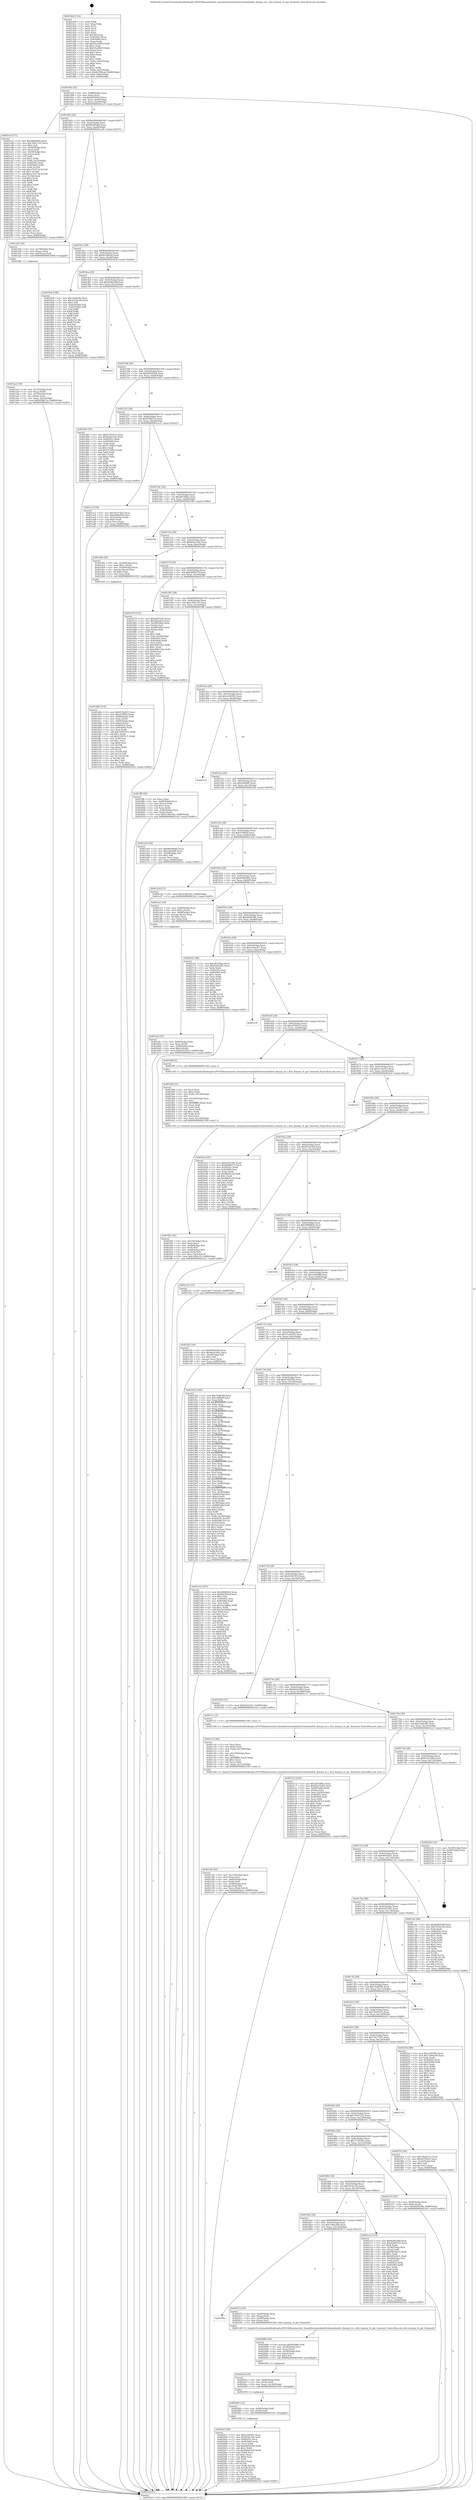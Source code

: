 digraph "0x401420" {
  label = "0x401420 (/mnt/c/Users/mathe/Desktop/tcc/POCII/binaries/extr_linuxdriversmediadvb-frontendsdvb_dummy_fe.c_dvb_dummy_fe_get_frontend_Final-ollvm.out::main(0))"
  labelloc = "t"
  node[shape=record]

  Entry [label="",width=0.3,height=0.3,shape=circle,fillcolor=black,style=filled]
  "0x401492" [label="{
     0x401492 [32]\l
     | [instrs]\l
     &nbsp;&nbsp;0x401492 \<+6\>: mov -0x88(%rbp),%eax\l
     &nbsp;&nbsp;0x401498 \<+2\>: mov %eax,%ecx\l
     &nbsp;&nbsp;0x40149a \<+6\>: sub $0x843936cf,%ecx\l
     &nbsp;&nbsp;0x4014a0 \<+6\>: mov %eax,-0x9c(%rbp)\l
     &nbsp;&nbsp;0x4014a6 \<+6\>: mov %ecx,-0xa0(%rbp)\l
     &nbsp;&nbsp;0x4014ac \<+6\>: je 0000000000401ecf \<main+0xaaf\>\l
  }"]
  "0x401ecf" [label="{
     0x401ecf [171]\l
     | [instrs]\l
     &nbsp;&nbsp;0x401ecf \<+5\>: mov $0x286fb85b,%eax\l
     &nbsp;&nbsp;0x401ed4 \<+5\>: mov $0x766c7235,%ecx\l
     &nbsp;&nbsp;0x401ed9 \<+2\>: mov $0x1,%dl\l
     &nbsp;&nbsp;0x401edb \<+4\>: mov -0x40(%rbp),%rsi\l
     &nbsp;&nbsp;0x401edf \<+2\>: mov (%rsi),%edi\l
     &nbsp;&nbsp;0x401ee1 \<+4\>: mov -0x50(%rbp),%rsi\l
     &nbsp;&nbsp;0x401ee5 \<+2\>: cmp (%rsi),%edi\l
     &nbsp;&nbsp;0x401ee7 \<+4\>: setl %r8b\l
     &nbsp;&nbsp;0x401eeb \<+4\>: and $0x1,%r8b\l
     &nbsp;&nbsp;0x401eef \<+4\>: mov %r8b,-0x25(%rbp)\l
     &nbsp;&nbsp;0x401ef3 \<+7\>: mov 0x40505c,%edi\l
     &nbsp;&nbsp;0x401efa \<+8\>: mov 0x405060,%r9d\l
     &nbsp;&nbsp;0x401f02 \<+3\>: mov %edi,%r10d\l
     &nbsp;&nbsp;0x401f05 \<+7\>: sub $0xa73cf71b,%r10d\l
     &nbsp;&nbsp;0x401f0c \<+4\>: sub $0x1,%r10d\l
     &nbsp;&nbsp;0x401f10 \<+7\>: add $0xa73cf71b,%r10d\l
     &nbsp;&nbsp;0x401f17 \<+4\>: imul %r10d,%edi\l
     &nbsp;&nbsp;0x401f1b \<+3\>: and $0x1,%edi\l
     &nbsp;&nbsp;0x401f1e \<+3\>: cmp $0x0,%edi\l
     &nbsp;&nbsp;0x401f21 \<+4\>: sete %r8b\l
     &nbsp;&nbsp;0x401f25 \<+4\>: cmp $0xa,%r9d\l
     &nbsp;&nbsp;0x401f29 \<+4\>: setl %r11b\l
     &nbsp;&nbsp;0x401f2d \<+3\>: mov %r8b,%bl\l
     &nbsp;&nbsp;0x401f30 \<+3\>: xor $0xff,%bl\l
     &nbsp;&nbsp;0x401f33 \<+3\>: mov %r11b,%r14b\l
     &nbsp;&nbsp;0x401f36 \<+4\>: xor $0xff,%r14b\l
     &nbsp;&nbsp;0x401f3a \<+3\>: xor $0x1,%dl\l
     &nbsp;&nbsp;0x401f3d \<+3\>: mov %bl,%r15b\l
     &nbsp;&nbsp;0x401f40 \<+4\>: and $0xff,%r15b\l
     &nbsp;&nbsp;0x401f44 \<+3\>: and %dl,%r8b\l
     &nbsp;&nbsp;0x401f47 \<+3\>: mov %r14b,%r12b\l
     &nbsp;&nbsp;0x401f4a \<+4\>: and $0xff,%r12b\l
     &nbsp;&nbsp;0x401f4e \<+3\>: and %dl,%r11b\l
     &nbsp;&nbsp;0x401f51 \<+3\>: or %r8b,%r15b\l
     &nbsp;&nbsp;0x401f54 \<+3\>: or %r11b,%r12b\l
     &nbsp;&nbsp;0x401f57 \<+3\>: xor %r12b,%r15b\l
     &nbsp;&nbsp;0x401f5a \<+3\>: or %r14b,%bl\l
     &nbsp;&nbsp;0x401f5d \<+3\>: xor $0xff,%bl\l
     &nbsp;&nbsp;0x401f60 \<+3\>: or $0x1,%dl\l
     &nbsp;&nbsp;0x401f63 \<+2\>: and %dl,%bl\l
     &nbsp;&nbsp;0x401f65 \<+3\>: or %bl,%r15b\l
     &nbsp;&nbsp;0x401f68 \<+4\>: test $0x1,%r15b\l
     &nbsp;&nbsp;0x401f6c \<+3\>: cmovne %ecx,%eax\l
     &nbsp;&nbsp;0x401f6f \<+6\>: mov %eax,-0x88(%rbp)\l
     &nbsp;&nbsp;0x401f75 \<+5\>: jmp 00000000004023a3 \<main+0xf83\>\l
  }"]
  "0x4014b2" [label="{
     0x4014b2 [28]\l
     | [instrs]\l
     &nbsp;&nbsp;0x4014b2 \<+5\>: jmp 00000000004014b7 \<main+0x97\>\l
     &nbsp;&nbsp;0x4014b7 \<+6\>: mov -0x9c(%rbp),%eax\l
     &nbsp;&nbsp;0x4014bd \<+5\>: sub $0x86e99a6b,%eax\l
     &nbsp;&nbsp;0x4014c2 \<+6\>: mov %eax,-0xa4(%rbp)\l
     &nbsp;&nbsp;0x4014c8 \<+6\>: je 0000000000401a95 \<main+0x675\>\l
  }"]
  Exit [label="",width=0.3,height=0.3,shape=circle,fillcolor=black,style=filled,peripheries=2]
  "0x401a95" [label="{
     0x401a95 [16]\l
     | [instrs]\l
     &nbsp;&nbsp;0x401a95 \<+4\>: mov -0x78(%rbp),%rax\l
     &nbsp;&nbsp;0x401a99 \<+3\>: mov (%rax),%rax\l
     &nbsp;&nbsp;0x401a9c \<+4\>: mov 0x8(%rax),%rdi\l
     &nbsp;&nbsp;0x401aa0 \<+5\>: call 0000000000401060 \<atoi@plt\>\l
     | [calls]\l
     &nbsp;&nbsp;0x401060 \{1\} (unknown)\l
  }"]
  "0x4014ce" [label="{
     0x4014ce [28]\l
     | [instrs]\l
     &nbsp;&nbsp;0x4014ce \<+5\>: jmp 00000000004014d3 \<main+0xb3\>\l
     &nbsp;&nbsp;0x4014d3 \<+6\>: mov -0x9c(%rbp),%eax\l
     &nbsp;&nbsp;0x4014d9 \<+5\>: sub $0x8a780cad,%eax\l
     &nbsp;&nbsp;0x4014de \<+6\>: mov %eax,-0xa8(%rbp)\l
     &nbsp;&nbsp;0x4014e4 \<+6\>: je 00000000004018c8 \<main+0x4a8\>\l
  }"]
  "0x4020c1" [label="{
     0x4020c1 [96]\l
     | [instrs]\l
     &nbsp;&nbsp;0x4020c1 \<+5\>: mov $0xce565f6c,%eax\l
     &nbsp;&nbsp;0x4020c6 \<+5\>: mov $0xf559c1b6,%esi\l
     &nbsp;&nbsp;0x4020cb \<+7\>: mov 0x40505c,%ecx\l
     &nbsp;&nbsp;0x4020d2 \<+7\>: mov 0x405060,%edx\l
     &nbsp;&nbsp;0x4020d9 \<+3\>: mov %ecx,%r8d\l
     &nbsp;&nbsp;0x4020dc \<+7\>: add $0x64b0cd30,%r8d\l
     &nbsp;&nbsp;0x4020e3 \<+4\>: sub $0x1,%r8d\l
     &nbsp;&nbsp;0x4020e7 \<+7\>: sub $0x64b0cd30,%r8d\l
     &nbsp;&nbsp;0x4020ee \<+4\>: imul %r8d,%ecx\l
     &nbsp;&nbsp;0x4020f2 \<+3\>: and $0x1,%ecx\l
     &nbsp;&nbsp;0x4020f5 \<+3\>: cmp $0x0,%ecx\l
     &nbsp;&nbsp;0x4020f8 \<+4\>: sete %r9b\l
     &nbsp;&nbsp;0x4020fc \<+3\>: cmp $0xa,%edx\l
     &nbsp;&nbsp;0x4020ff \<+4\>: setl %r10b\l
     &nbsp;&nbsp;0x402103 \<+3\>: mov %r9b,%r11b\l
     &nbsp;&nbsp;0x402106 \<+3\>: and %r10b,%r11b\l
     &nbsp;&nbsp;0x402109 \<+3\>: xor %r10b,%r9b\l
     &nbsp;&nbsp;0x40210c \<+3\>: or %r9b,%r11b\l
     &nbsp;&nbsp;0x40210f \<+4\>: test $0x1,%r11b\l
     &nbsp;&nbsp;0x402113 \<+3\>: cmovne %esi,%eax\l
     &nbsp;&nbsp;0x402116 \<+6\>: mov %eax,-0x88(%rbp)\l
     &nbsp;&nbsp;0x40211c \<+5\>: jmp 00000000004023a3 \<main+0xf83\>\l
  }"]
  "0x4018c8" [label="{
     0x4018c8 [106]\l
     | [instrs]\l
     &nbsp;&nbsp;0x4018c8 \<+5\>: mov $0x70afb3f6,%eax\l
     &nbsp;&nbsp;0x4018cd \<+5\>: mov $0x35a3bc95,%ecx\l
     &nbsp;&nbsp;0x4018d2 \<+2\>: mov $0x1,%dl\l
     &nbsp;&nbsp;0x4018d4 \<+7\>: mov -0x82(%rbp),%sil\l
     &nbsp;&nbsp;0x4018db \<+7\>: mov -0x81(%rbp),%dil\l
     &nbsp;&nbsp;0x4018e2 \<+3\>: mov %sil,%r8b\l
     &nbsp;&nbsp;0x4018e5 \<+4\>: xor $0xff,%r8b\l
     &nbsp;&nbsp;0x4018e9 \<+3\>: mov %dil,%r9b\l
     &nbsp;&nbsp;0x4018ec \<+4\>: xor $0xff,%r9b\l
     &nbsp;&nbsp;0x4018f0 \<+3\>: xor $0x1,%dl\l
     &nbsp;&nbsp;0x4018f3 \<+3\>: mov %r8b,%r10b\l
     &nbsp;&nbsp;0x4018f6 \<+4\>: and $0xff,%r10b\l
     &nbsp;&nbsp;0x4018fa \<+3\>: and %dl,%sil\l
     &nbsp;&nbsp;0x4018fd \<+3\>: mov %r9b,%r11b\l
     &nbsp;&nbsp;0x401900 \<+4\>: and $0xff,%r11b\l
     &nbsp;&nbsp;0x401904 \<+3\>: and %dl,%dil\l
     &nbsp;&nbsp;0x401907 \<+3\>: or %sil,%r10b\l
     &nbsp;&nbsp;0x40190a \<+3\>: or %dil,%r11b\l
     &nbsp;&nbsp;0x40190d \<+3\>: xor %r11b,%r10b\l
     &nbsp;&nbsp;0x401910 \<+3\>: or %r9b,%r8b\l
     &nbsp;&nbsp;0x401913 \<+4\>: xor $0xff,%r8b\l
     &nbsp;&nbsp;0x401917 \<+3\>: or $0x1,%dl\l
     &nbsp;&nbsp;0x40191a \<+3\>: and %dl,%r8b\l
     &nbsp;&nbsp;0x40191d \<+3\>: or %r8b,%r10b\l
     &nbsp;&nbsp;0x401920 \<+4\>: test $0x1,%r10b\l
     &nbsp;&nbsp;0x401924 \<+3\>: cmovne %ecx,%eax\l
     &nbsp;&nbsp;0x401927 \<+6\>: mov %eax,-0x88(%rbp)\l
     &nbsp;&nbsp;0x40192d \<+5\>: jmp 00000000004023a3 \<main+0xf83\>\l
  }"]
  "0x4014ea" [label="{
     0x4014ea [28]\l
     | [instrs]\l
     &nbsp;&nbsp;0x4014ea \<+5\>: jmp 00000000004014ef \<main+0xcf\>\l
     &nbsp;&nbsp;0x4014ef \<+6\>: mov -0x9c(%rbp),%eax\l
     &nbsp;&nbsp;0x4014f5 \<+5\>: sub $0x8a9b2ddf,%eax\l
     &nbsp;&nbsp;0x4014fa \<+6\>: mov %eax,-0xac(%rbp)\l
     &nbsp;&nbsp;0x401500 \<+6\>: je 00000000004022a5 \<main+0xe85\>\l
  }"]
  "0x4023a3" [label="{
     0x4023a3 [5]\l
     | [instrs]\l
     &nbsp;&nbsp;0x4023a3 \<+5\>: jmp 0000000000401492 \<main+0x72\>\l
  }"]
  "0x401420" [label="{
     0x401420 [114]\l
     | [instrs]\l
     &nbsp;&nbsp;0x401420 \<+1\>: push %rbp\l
     &nbsp;&nbsp;0x401421 \<+3\>: mov %rsp,%rbp\l
     &nbsp;&nbsp;0x401424 \<+2\>: push %r15\l
     &nbsp;&nbsp;0x401426 \<+2\>: push %r14\l
     &nbsp;&nbsp;0x401428 \<+2\>: push %r12\l
     &nbsp;&nbsp;0x40142a \<+1\>: push %rbx\l
     &nbsp;&nbsp;0x40142b \<+7\>: sub $0x160,%rsp\l
     &nbsp;&nbsp;0x401432 \<+7\>: mov 0x40505c,%eax\l
     &nbsp;&nbsp;0x401439 \<+7\>: mov 0x405060,%ecx\l
     &nbsp;&nbsp;0x401440 \<+2\>: mov %eax,%edx\l
     &nbsp;&nbsp;0x401442 \<+6\>: add $0x55ec8029,%edx\l
     &nbsp;&nbsp;0x401448 \<+3\>: sub $0x1,%edx\l
     &nbsp;&nbsp;0x40144b \<+6\>: sub $0x55ec8029,%edx\l
     &nbsp;&nbsp;0x401451 \<+3\>: imul %edx,%eax\l
     &nbsp;&nbsp;0x401454 \<+3\>: and $0x1,%eax\l
     &nbsp;&nbsp;0x401457 \<+3\>: cmp $0x0,%eax\l
     &nbsp;&nbsp;0x40145a \<+4\>: sete %r8b\l
     &nbsp;&nbsp;0x40145e \<+4\>: and $0x1,%r8b\l
     &nbsp;&nbsp;0x401462 \<+7\>: mov %r8b,-0x82(%rbp)\l
     &nbsp;&nbsp;0x401469 \<+3\>: cmp $0xa,%ecx\l
     &nbsp;&nbsp;0x40146c \<+4\>: setl %r8b\l
     &nbsp;&nbsp;0x401470 \<+4\>: and $0x1,%r8b\l
     &nbsp;&nbsp;0x401474 \<+7\>: mov %r8b,-0x81(%rbp)\l
     &nbsp;&nbsp;0x40147b \<+10\>: movl $0x8a780cad,-0x88(%rbp)\l
     &nbsp;&nbsp;0x401485 \<+6\>: mov %edi,-0x8c(%rbp)\l
     &nbsp;&nbsp;0x40148b \<+7\>: mov %rsi,-0x98(%rbp)\l
  }"]
  "0x4020b5" [label="{
     0x4020b5 [12]\l
     | [instrs]\l
     &nbsp;&nbsp;0x4020b5 \<+4\>: mov -0x48(%rbp),%rdi\l
     &nbsp;&nbsp;0x4020b9 \<+3\>: mov (%rdi),%rdi\l
     &nbsp;&nbsp;0x4020bc \<+5\>: call 0000000000401030 \<free@plt\>\l
     | [calls]\l
     &nbsp;&nbsp;0x401030 \{1\} (unknown)\l
  }"]
  "0x4022a5" [label="{
     0x4022a5\l
  }", style=dashed]
  "0x401506" [label="{
     0x401506 [28]\l
     | [instrs]\l
     &nbsp;&nbsp;0x401506 \<+5\>: jmp 000000000040150b \<main+0xeb\>\l
     &nbsp;&nbsp;0x40150b \<+6\>: mov -0x9c(%rbp),%eax\l
     &nbsp;&nbsp;0x401511 \<+5\>: sub $0x904545f4,%eax\l
     &nbsp;&nbsp;0x401516 \<+6\>: mov %eax,-0xb0(%rbp)\l
     &nbsp;&nbsp;0x40151c \<+6\>: je 0000000000401d43 \<main+0x923\>\l
  }"]
  "0x4020a3" [label="{
     0x4020a3 [18]\l
     | [instrs]\l
     &nbsp;&nbsp;0x4020a3 \<+4\>: mov -0x60(%rbp),%rdi\l
     &nbsp;&nbsp;0x4020a7 \<+3\>: mov (%rdi),%rdi\l
     &nbsp;&nbsp;0x4020aa \<+6\>: mov %eax,-0x148(%rbp)\l
     &nbsp;&nbsp;0x4020b0 \<+5\>: call 0000000000401030 \<free@plt\>\l
     | [calls]\l
     &nbsp;&nbsp;0x401030 \{1\} (unknown)\l
  }"]
  "0x401d43" [label="{
     0x401d43 [91]\l
     | [instrs]\l
     &nbsp;&nbsp;0x401d43 \<+5\>: mov $0xf133a915,%eax\l
     &nbsp;&nbsp;0x401d48 \<+5\>: mov $0xb04ec520,%ecx\l
     &nbsp;&nbsp;0x401d4d \<+7\>: mov 0x40505c,%edx\l
     &nbsp;&nbsp;0x401d54 \<+7\>: mov 0x405060,%esi\l
     &nbsp;&nbsp;0x401d5b \<+2\>: mov %edx,%edi\l
     &nbsp;&nbsp;0x401d5d \<+6\>: sub $0x317bfb10,%edi\l
     &nbsp;&nbsp;0x401d63 \<+3\>: sub $0x1,%edi\l
     &nbsp;&nbsp;0x401d66 \<+6\>: add $0x317bfb10,%edi\l
     &nbsp;&nbsp;0x401d6c \<+3\>: imul %edi,%edx\l
     &nbsp;&nbsp;0x401d6f \<+3\>: and $0x1,%edx\l
     &nbsp;&nbsp;0x401d72 \<+3\>: cmp $0x0,%edx\l
     &nbsp;&nbsp;0x401d75 \<+4\>: sete %r8b\l
     &nbsp;&nbsp;0x401d79 \<+3\>: cmp $0xa,%esi\l
     &nbsp;&nbsp;0x401d7c \<+4\>: setl %r9b\l
     &nbsp;&nbsp;0x401d80 \<+3\>: mov %r8b,%r10b\l
     &nbsp;&nbsp;0x401d83 \<+3\>: and %r9b,%r10b\l
     &nbsp;&nbsp;0x401d86 \<+3\>: xor %r9b,%r8b\l
     &nbsp;&nbsp;0x401d89 \<+3\>: or %r8b,%r10b\l
     &nbsp;&nbsp;0x401d8c \<+4\>: test $0x1,%r10b\l
     &nbsp;&nbsp;0x401d90 \<+3\>: cmovne %ecx,%eax\l
     &nbsp;&nbsp;0x401d93 \<+6\>: mov %eax,-0x88(%rbp)\l
     &nbsp;&nbsp;0x401d99 \<+5\>: jmp 00000000004023a3 \<main+0xf83\>\l
  }"]
  "0x401522" [label="{
     0x401522 [28]\l
     | [instrs]\l
     &nbsp;&nbsp;0x401522 \<+5\>: jmp 0000000000401527 \<main+0x107\>\l
     &nbsp;&nbsp;0x401527 \<+6\>: mov -0x9c(%rbp),%eax\l
     &nbsp;&nbsp;0x40152d \<+5\>: sub $0x930bf7ca,%eax\l
     &nbsp;&nbsp;0x401532 \<+6\>: mov %eax,-0xb4(%rbp)\l
     &nbsp;&nbsp;0x401538 \<+6\>: je 0000000000401ac3 \<main+0x6a3\>\l
  }"]
  "0x402086" [label="{
     0x402086 [29]\l
     | [instrs]\l
     &nbsp;&nbsp;0x402086 \<+10\>: movabs $0x4030b6,%rdi\l
     &nbsp;&nbsp;0x402090 \<+4\>: mov -0x38(%rbp),%rsi\l
     &nbsp;&nbsp;0x402094 \<+2\>: mov %eax,(%rsi)\l
     &nbsp;&nbsp;0x402096 \<+4\>: mov -0x38(%rbp),%rsi\l
     &nbsp;&nbsp;0x40209a \<+2\>: mov (%rsi),%esi\l
     &nbsp;&nbsp;0x40209c \<+2\>: mov $0x0,%al\l
     &nbsp;&nbsp;0x40209e \<+5\>: call 0000000000401040 \<printf@plt\>\l
     | [calls]\l
     &nbsp;&nbsp;0x401040 \{1\} (unknown)\l
  }"]
  "0x401ac3" [label="{
     0x401ac3 [30]\l
     | [instrs]\l
     &nbsp;&nbsp;0x401ac3 \<+5\>: mov $0x70e37425,%eax\l
     &nbsp;&nbsp;0x401ac8 \<+5\>: mov $0xd098e004,%ecx\l
     &nbsp;&nbsp;0x401acd \<+3\>: mov -0x2c(%rbp),%edx\l
     &nbsp;&nbsp;0x401ad0 \<+3\>: cmp $0x0,%edx\l
     &nbsp;&nbsp;0x401ad3 \<+3\>: cmove %ecx,%eax\l
     &nbsp;&nbsp;0x401ad6 \<+6\>: mov %eax,-0x88(%rbp)\l
     &nbsp;&nbsp;0x401adc \<+5\>: jmp 00000000004023a3 \<main+0xf83\>\l
  }"]
  "0x40153e" [label="{
     0x40153e [28]\l
     | [instrs]\l
     &nbsp;&nbsp;0x40153e \<+5\>: jmp 0000000000401543 \<main+0x123\>\l
     &nbsp;&nbsp;0x401543 \<+6\>: mov -0x9c(%rbp),%eax\l
     &nbsp;&nbsp;0x401549 \<+5\>: sub $0xaf67d0ba,%eax\l
     &nbsp;&nbsp;0x40154e \<+6\>: mov %eax,-0xb8(%rbp)\l
     &nbsp;&nbsp;0x401554 \<+6\>: je 000000000040238e \<main+0xf6e\>\l
  }"]
  "0x4018be" [label="{
     0x4018be\l
  }", style=dashed]
  "0x40238e" [label="{
     0x40238e\l
  }", style=dashed]
  "0x40155a" [label="{
     0x40155a [28]\l
     | [instrs]\l
     &nbsp;&nbsp;0x40155a \<+5\>: jmp 000000000040155f \<main+0x13f\>\l
     &nbsp;&nbsp;0x40155f \<+6\>: mov -0x9c(%rbp),%eax\l
     &nbsp;&nbsp;0x401565 \<+5\>: sub $0xb04ec520,%eax\l
     &nbsp;&nbsp;0x40156a \<+6\>: mov %eax,-0xbc(%rbp)\l
     &nbsp;&nbsp;0x401570 \<+6\>: je 0000000000401d9e \<main+0x97e\>\l
  }"]
  "0x402073" [label="{
     0x402073 [19]\l
     | [instrs]\l
     &nbsp;&nbsp;0x402073 \<+4\>: mov -0x60(%rbp),%rax\l
     &nbsp;&nbsp;0x402077 \<+3\>: mov (%rax),%rdi\l
     &nbsp;&nbsp;0x40207a \<+4\>: mov -0x48(%rbp),%rax\l
     &nbsp;&nbsp;0x40207e \<+3\>: mov (%rax),%rsi\l
     &nbsp;&nbsp;0x402081 \<+5\>: call 0000000000401240 \<dvb_dummy_fe_get_frontend\>\l
     | [calls]\l
     &nbsp;&nbsp;0x401240 \{1\} (/mnt/c/Users/mathe/Desktop/tcc/POCII/binaries/extr_linuxdriversmediadvb-frontendsdvb_dummy_fe.c_dvb_dummy_fe_get_frontend_Final-ollvm.out::dvb_dummy_fe_get_frontend)\l
  }"]
  "0x401d9e" [label="{
     0x401d9e [29]\l
     | [instrs]\l
     &nbsp;&nbsp;0x401d9e \<+4\>: mov -0x50(%rbp),%rax\l
     &nbsp;&nbsp;0x401da2 \<+6\>: movl $0x1,(%rax)\l
     &nbsp;&nbsp;0x401da8 \<+4\>: mov -0x50(%rbp),%rax\l
     &nbsp;&nbsp;0x401dac \<+3\>: movslq (%rax),%rax\l
     &nbsp;&nbsp;0x401daf \<+4\>: shl $0x2,%rax\l
     &nbsp;&nbsp;0x401db3 \<+3\>: mov %rax,%rdi\l
     &nbsp;&nbsp;0x401db6 \<+5\>: call 0000000000401050 \<malloc@plt\>\l
     | [calls]\l
     &nbsp;&nbsp;0x401050 \{1\} (unknown)\l
  }"]
  "0x401576" [label="{
     0x401576 [28]\l
     | [instrs]\l
     &nbsp;&nbsp;0x401576 \<+5\>: jmp 000000000040157b \<main+0x15b\>\l
     &nbsp;&nbsp;0x40157b \<+6\>: mov -0x9c(%rbp),%eax\l
     &nbsp;&nbsp;0x401581 \<+5\>: sub $0xb068d17f,%eax\l
     &nbsp;&nbsp;0x401586 \<+6\>: mov %eax,-0xc0(%rbp)\l
     &nbsp;&nbsp;0x40158c \<+6\>: je 0000000000401b79 \<main+0x759\>\l
  }"]
  "0x401fd1" [label="{
     0x401fd1 [42]\l
     | [instrs]\l
     &nbsp;&nbsp;0x401fd1 \<+6\>: mov -0x144(%rbp),%ecx\l
     &nbsp;&nbsp;0x401fd7 \<+3\>: imul %eax,%ecx\l
     &nbsp;&nbsp;0x401fda \<+4\>: mov -0x48(%rbp),%r8\l
     &nbsp;&nbsp;0x401fde \<+3\>: mov (%r8),%r8\l
     &nbsp;&nbsp;0x401fe1 \<+4\>: mov -0x40(%rbp),%r9\l
     &nbsp;&nbsp;0x401fe5 \<+3\>: movslq (%r9),%r9\l
     &nbsp;&nbsp;0x401fe8 \<+4\>: mov %ecx,(%r8,%r9,4)\l
     &nbsp;&nbsp;0x401fec \<+10\>: movl $0xc3f0ec10,-0x88(%rbp)\l
     &nbsp;&nbsp;0x401ff6 \<+5\>: jmp 00000000004023a3 \<main+0xf83\>\l
  }"]
  "0x401b79" [label="{
     0x401b79 [122]\l
     | [instrs]\l
     &nbsp;&nbsp;0x401b79 \<+5\>: mov $0x6af355b5,%eax\l
     &nbsp;&nbsp;0x401b7e \<+5\>: mov $0x2bfaab3e,%ecx\l
     &nbsp;&nbsp;0x401b83 \<+4\>: mov -0x58(%rbp),%rdx\l
     &nbsp;&nbsp;0x401b87 \<+2\>: mov (%rdx),%esi\l
     &nbsp;&nbsp;0x401b89 \<+4\>: mov -0x68(%rbp),%rdx\l
     &nbsp;&nbsp;0x401b8d \<+2\>: cmp (%rdx),%esi\l
     &nbsp;&nbsp;0x401b8f \<+4\>: setl %dil\l
     &nbsp;&nbsp;0x401b93 \<+4\>: and $0x1,%dil\l
     &nbsp;&nbsp;0x401b97 \<+4\>: mov %dil,-0x26(%rbp)\l
     &nbsp;&nbsp;0x401b9b \<+7\>: mov 0x40505c,%esi\l
     &nbsp;&nbsp;0x401ba2 \<+8\>: mov 0x405060,%r8d\l
     &nbsp;&nbsp;0x401baa \<+3\>: mov %esi,%r9d\l
     &nbsp;&nbsp;0x401bad \<+7\>: sub $0xc90813d2,%r9d\l
     &nbsp;&nbsp;0x401bb4 \<+4\>: sub $0x1,%r9d\l
     &nbsp;&nbsp;0x401bb8 \<+7\>: add $0xc90813d2,%r9d\l
     &nbsp;&nbsp;0x401bbf \<+4\>: imul %r9d,%esi\l
     &nbsp;&nbsp;0x401bc3 \<+3\>: and $0x1,%esi\l
     &nbsp;&nbsp;0x401bc6 \<+3\>: cmp $0x0,%esi\l
     &nbsp;&nbsp;0x401bc9 \<+4\>: sete %dil\l
     &nbsp;&nbsp;0x401bcd \<+4\>: cmp $0xa,%r8d\l
     &nbsp;&nbsp;0x401bd1 \<+4\>: setl %r10b\l
     &nbsp;&nbsp;0x401bd5 \<+3\>: mov %dil,%r11b\l
     &nbsp;&nbsp;0x401bd8 \<+3\>: and %r10b,%r11b\l
     &nbsp;&nbsp;0x401bdb \<+3\>: xor %r10b,%dil\l
     &nbsp;&nbsp;0x401bde \<+3\>: or %dil,%r11b\l
     &nbsp;&nbsp;0x401be1 \<+4\>: test $0x1,%r11b\l
     &nbsp;&nbsp;0x401be5 \<+3\>: cmovne %ecx,%eax\l
     &nbsp;&nbsp;0x401be8 \<+6\>: mov %eax,-0x88(%rbp)\l
     &nbsp;&nbsp;0x401bee \<+5\>: jmp 00000000004023a3 \<main+0xf83\>\l
  }"]
  "0x401592" [label="{
     0x401592 [28]\l
     | [instrs]\l
     &nbsp;&nbsp;0x401592 \<+5\>: jmp 0000000000401597 \<main+0x177\>\l
     &nbsp;&nbsp;0x401597 \<+6\>: mov -0x9c(%rbp),%eax\l
     &nbsp;&nbsp;0x40159d \<+5\>: sub $0xc3f0ec10,%eax\l
     &nbsp;&nbsp;0x4015a2 \<+6\>: mov %eax,-0xc4(%rbp)\l
     &nbsp;&nbsp;0x4015a8 \<+6\>: je 0000000000401ffb \<main+0xbdb\>\l
  }"]
  "0x401f9d" [label="{
     0x401f9d [52]\l
     | [instrs]\l
     &nbsp;&nbsp;0x401f9d \<+2\>: xor %ecx,%ecx\l
     &nbsp;&nbsp;0x401f9f \<+5\>: mov $0x2,%edx\l
     &nbsp;&nbsp;0x401fa4 \<+6\>: mov %edx,-0x140(%rbp)\l
     &nbsp;&nbsp;0x401faa \<+1\>: cltd\l
     &nbsp;&nbsp;0x401fab \<+6\>: mov -0x140(%rbp),%esi\l
     &nbsp;&nbsp;0x401fb1 \<+2\>: idiv %esi\l
     &nbsp;&nbsp;0x401fb3 \<+6\>: imul $0xfffffffe,%edx,%edx\l
     &nbsp;&nbsp;0x401fb9 \<+2\>: mov %ecx,%edi\l
     &nbsp;&nbsp;0x401fbb \<+2\>: sub %edx,%edi\l
     &nbsp;&nbsp;0x401fbd \<+2\>: mov %ecx,%edx\l
     &nbsp;&nbsp;0x401fbf \<+3\>: sub $0x1,%edx\l
     &nbsp;&nbsp;0x401fc2 \<+2\>: add %edx,%edi\l
     &nbsp;&nbsp;0x401fc4 \<+2\>: sub %edi,%ecx\l
     &nbsp;&nbsp;0x401fc6 \<+6\>: mov %ecx,-0x144(%rbp)\l
     &nbsp;&nbsp;0x401fcc \<+5\>: call 0000000000401160 \<next_i\>\l
     | [calls]\l
     &nbsp;&nbsp;0x401160 \{1\} (/mnt/c/Users/mathe/Desktop/tcc/POCII/binaries/extr_linuxdriversmediadvb-frontendsdvb_dummy_fe.c_dvb_dummy_fe_get_frontend_Final-ollvm.out::next_i)\l
  }"]
  "0x401ffb" [label="{
     0x401ffb [34]\l
     | [instrs]\l
     &nbsp;&nbsp;0x401ffb \<+2\>: xor %eax,%eax\l
     &nbsp;&nbsp;0x401ffd \<+4\>: mov -0x40(%rbp),%rcx\l
     &nbsp;&nbsp;0x402001 \<+2\>: mov (%rcx),%edx\l
     &nbsp;&nbsp;0x402003 \<+3\>: sub $0x1,%eax\l
     &nbsp;&nbsp;0x402006 \<+2\>: sub %eax,%edx\l
     &nbsp;&nbsp;0x402008 \<+4\>: mov -0x40(%rbp),%rcx\l
     &nbsp;&nbsp;0x40200c \<+2\>: mov %edx,(%rcx)\l
     &nbsp;&nbsp;0x40200e \<+10\>: movl $0x414825b2,-0x88(%rbp)\l
     &nbsp;&nbsp;0x402018 \<+5\>: jmp 00000000004023a3 \<main+0xf83\>\l
  }"]
  "0x4015ae" [label="{
     0x4015ae [28]\l
     | [instrs]\l
     &nbsp;&nbsp;0x4015ae \<+5\>: jmp 00000000004015b3 \<main+0x193\>\l
     &nbsp;&nbsp;0x4015b3 \<+6\>: mov -0x9c(%rbp),%eax\l
     &nbsp;&nbsp;0x4015b9 \<+5\>: sub $0xce565f6c,%eax\l
     &nbsp;&nbsp;0x4015be \<+6\>: mov %eax,-0xc8(%rbp)\l
     &nbsp;&nbsp;0x4015c4 \<+6\>: je 0000000000402331 \<main+0xf11\>\l
  }"]
  "0x401dbb" [label="{
     0x401dbb [114]\l
     | [instrs]\l
     &nbsp;&nbsp;0x401dbb \<+5\>: mov $0xf133a915,%ecx\l
     &nbsp;&nbsp;0x401dc0 \<+5\>: mov $0xcf76ff3d,%edx\l
     &nbsp;&nbsp;0x401dc5 \<+4\>: mov -0x48(%rbp),%rdi\l
     &nbsp;&nbsp;0x401dc9 \<+3\>: mov %rax,(%rdi)\l
     &nbsp;&nbsp;0x401dcc \<+4\>: mov -0x40(%rbp),%rax\l
     &nbsp;&nbsp;0x401dd0 \<+6\>: movl $0x0,(%rax)\l
     &nbsp;&nbsp;0x401dd6 \<+7\>: mov 0x40505c,%esi\l
     &nbsp;&nbsp;0x401ddd \<+8\>: mov 0x405060,%r8d\l
     &nbsp;&nbsp;0x401de5 \<+3\>: mov %esi,%r9d\l
     &nbsp;&nbsp;0x401de8 \<+7\>: add $0x53997b71,%r9d\l
     &nbsp;&nbsp;0x401def \<+4\>: sub $0x1,%r9d\l
     &nbsp;&nbsp;0x401df3 \<+7\>: sub $0x53997b71,%r9d\l
     &nbsp;&nbsp;0x401dfa \<+4\>: imul %r9d,%esi\l
     &nbsp;&nbsp;0x401dfe \<+3\>: and $0x1,%esi\l
     &nbsp;&nbsp;0x401e01 \<+3\>: cmp $0x0,%esi\l
     &nbsp;&nbsp;0x401e04 \<+4\>: sete %r10b\l
     &nbsp;&nbsp;0x401e08 \<+4\>: cmp $0xa,%r8d\l
     &nbsp;&nbsp;0x401e0c \<+4\>: setl %r11b\l
     &nbsp;&nbsp;0x401e10 \<+3\>: mov %r10b,%bl\l
     &nbsp;&nbsp;0x401e13 \<+3\>: and %r11b,%bl\l
     &nbsp;&nbsp;0x401e16 \<+3\>: xor %r11b,%r10b\l
     &nbsp;&nbsp;0x401e19 \<+3\>: or %r10b,%bl\l
     &nbsp;&nbsp;0x401e1c \<+3\>: test $0x1,%bl\l
     &nbsp;&nbsp;0x401e1f \<+3\>: cmovne %edx,%ecx\l
     &nbsp;&nbsp;0x401e22 \<+6\>: mov %ecx,-0x88(%rbp)\l
     &nbsp;&nbsp;0x401e28 \<+5\>: jmp 00000000004023a3 \<main+0xf83\>\l
  }"]
  "0x402331" [label="{
     0x402331\l
  }", style=dashed]
  "0x4015ca" [label="{
     0x4015ca [28]\l
     | [instrs]\l
     &nbsp;&nbsp;0x4015ca \<+5\>: jmp 00000000004015cf \<main+0x1af\>\l
     &nbsp;&nbsp;0x4015cf \<+6\>: mov -0x9c(%rbp),%eax\l
     &nbsp;&nbsp;0x4015d5 \<+5\>: sub $0xcf2ffad9,%eax\l
     &nbsp;&nbsp;0x4015da \<+6\>: mov %eax,-0xcc(%rbp)\l
     &nbsp;&nbsp;0x4015e0 \<+6\>: je 0000000000401a59 \<main+0x639\>\l
  }"]
  "0x4018a2" [label="{
     0x4018a2 [28]\l
     | [instrs]\l
     &nbsp;&nbsp;0x4018a2 \<+5\>: jmp 00000000004018a7 \<main+0x487\>\l
     &nbsp;&nbsp;0x4018a7 \<+6\>: mov -0x9c(%rbp),%eax\l
     &nbsp;&nbsp;0x4018ad \<+5\>: sub $0x7c80aa09,%eax\l
     &nbsp;&nbsp;0x4018b2 \<+6\>: mov %eax,-0x134(%rbp)\l
     &nbsp;&nbsp;0x4018b8 \<+6\>: je 0000000000402073 \<main+0xc53\>\l
  }"]
  "0x401a59" [label="{
     0x401a59 [30]\l
     | [instrs]\l
     &nbsp;&nbsp;0x401a59 \<+5\>: mov $0x86e99a6b,%eax\l
     &nbsp;&nbsp;0x401a5e \<+5\>: mov $0x2afe60f8,%ecx\l
     &nbsp;&nbsp;0x401a63 \<+3\>: mov -0x2d(%rbp),%dl\l
     &nbsp;&nbsp;0x401a66 \<+3\>: test $0x1,%dl\l
     &nbsp;&nbsp;0x401a69 \<+3\>: cmovne %ecx,%eax\l
     &nbsp;&nbsp;0x401a6c \<+6\>: mov %eax,-0x88(%rbp)\l
     &nbsp;&nbsp;0x401a72 \<+5\>: jmp 00000000004023a3 \<main+0xf83\>\l
  }"]
  "0x4015e6" [label="{
     0x4015e6 [28]\l
     | [instrs]\l
     &nbsp;&nbsp;0x4015e6 \<+5\>: jmp 00000000004015eb \<main+0x1cb\>\l
     &nbsp;&nbsp;0x4015eb \<+6\>: mov -0x9c(%rbp),%eax\l
     &nbsp;&nbsp;0x4015f1 \<+5\>: sub $0xcf76ff3d,%eax\l
     &nbsp;&nbsp;0x4015f6 \<+6\>: mov %eax,-0xd0(%rbp)\l
     &nbsp;&nbsp;0x4015fc \<+6\>: je 0000000000401e2d \<main+0xa0d\>\l
  }"]
  "0x401cc2" [label="{
     0x401cc2 [114]\l
     | [instrs]\l
     &nbsp;&nbsp;0x401cc2 \<+5\>: mov $0x8a9b2ddf,%eax\l
     &nbsp;&nbsp;0x401cc7 \<+5\>: mov $0x43681910,%ecx\l
     &nbsp;&nbsp;0x401ccc \<+2\>: xor %edx,%edx\l
     &nbsp;&nbsp;0x401cce \<+4\>: mov -0x58(%rbp),%rsi\l
     &nbsp;&nbsp;0x401cd2 \<+2\>: mov (%rsi),%edi\l
     &nbsp;&nbsp;0x401cd4 \<+6\>: sub $0x58028a31,%edi\l
     &nbsp;&nbsp;0x401cda \<+3\>: add $0x1,%edi\l
     &nbsp;&nbsp;0x401cdd \<+6\>: add $0x58028a31,%edi\l
     &nbsp;&nbsp;0x401ce3 \<+4\>: mov -0x58(%rbp),%rsi\l
     &nbsp;&nbsp;0x401ce7 \<+2\>: mov %edi,(%rsi)\l
     &nbsp;&nbsp;0x401ce9 \<+7\>: mov 0x40505c,%edi\l
     &nbsp;&nbsp;0x401cf0 \<+8\>: mov 0x405060,%r8d\l
     &nbsp;&nbsp;0x401cf8 \<+3\>: sub $0x1,%edx\l
     &nbsp;&nbsp;0x401cfb \<+3\>: mov %edi,%r9d\l
     &nbsp;&nbsp;0x401cfe \<+3\>: add %edx,%r9d\l
     &nbsp;&nbsp;0x401d01 \<+4\>: imul %r9d,%edi\l
     &nbsp;&nbsp;0x401d05 \<+3\>: and $0x1,%edi\l
     &nbsp;&nbsp;0x401d08 \<+3\>: cmp $0x0,%edi\l
     &nbsp;&nbsp;0x401d0b \<+4\>: sete %r10b\l
     &nbsp;&nbsp;0x401d0f \<+4\>: cmp $0xa,%r8d\l
     &nbsp;&nbsp;0x401d13 \<+4\>: setl %r11b\l
     &nbsp;&nbsp;0x401d17 \<+3\>: mov %r10b,%bl\l
     &nbsp;&nbsp;0x401d1a \<+3\>: and %r11b,%bl\l
     &nbsp;&nbsp;0x401d1d \<+3\>: xor %r11b,%r10b\l
     &nbsp;&nbsp;0x401d20 \<+3\>: or %r10b,%bl\l
     &nbsp;&nbsp;0x401d23 \<+3\>: test $0x1,%bl\l
     &nbsp;&nbsp;0x401d26 \<+3\>: cmovne %ecx,%eax\l
     &nbsp;&nbsp;0x401d29 \<+6\>: mov %eax,-0x88(%rbp)\l
     &nbsp;&nbsp;0x401d2f \<+5\>: jmp 00000000004023a3 \<main+0xf83\>\l
  }"]
  "0x401e2d" [label="{
     0x401e2d [15]\l
     | [instrs]\l
     &nbsp;&nbsp;0x401e2d \<+10\>: movl $0x414825b2,-0x88(%rbp)\l
     &nbsp;&nbsp;0x401e37 \<+5\>: jmp 00000000004023a3 \<main+0xf83\>\l
  }"]
  "0x401602" [label="{
     0x401602 [28]\l
     | [instrs]\l
     &nbsp;&nbsp;0x401602 \<+5\>: jmp 0000000000401607 \<main+0x1e7\>\l
     &nbsp;&nbsp;0x401607 \<+6\>: mov -0x9c(%rbp),%eax\l
     &nbsp;&nbsp;0x40160d \<+5\>: sub $0xd098e004,%eax\l
     &nbsp;&nbsp;0x401612 \<+6\>: mov %eax,-0xd4(%rbp)\l
     &nbsp;&nbsp;0x401618 \<+6\>: je 0000000000401ae1 \<main+0x6c1\>\l
  }"]
  "0x401886" [label="{
     0x401886 [28]\l
     | [instrs]\l
     &nbsp;&nbsp;0x401886 \<+5\>: jmp 000000000040188b \<main+0x46b\>\l
     &nbsp;&nbsp;0x40188b \<+6\>: mov -0x9c(%rbp),%eax\l
     &nbsp;&nbsp;0x401891 \<+5\>: sub $0x7b1bcc42,%eax\l
     &nbsp;&nbsp;0x401896 \<+6\>: mov %eax,-0x130(%rbp)\l
     &nbsp;&nbsp;0x40189c \<+6\>: je 0000000000401cc2 \<main+0x8a2\>\l
  }"]
  "0x401ae1" [label="{
     0x401ae1 [29]\l
     | [instrs]\l
     &nbsp;&nbsp;0x401ae1 \<+4\>: mov -0x68(%rbp),%rax\l
     &nbsp;&nbsp;0x401ae5 \<+6\>: movl $0x1,(%rax)\l
     &nbsp;&nbsp;0x401aeb \<+4\>: mov -0x68(%rbp),%rax\l
     &nbsp;&nbsp;0x401aef \<+3\>: movslq (%rax),%rax\l
     &nbsp;&nbsp;0x401af2 \<+4\>: shl $0x2,%rax\l
     &nbsp;&nbsp;0x401af6 \<+3\>: mov %rax,%rdi\l
     &nbsp;&nbsp;0x401af9 \<+5\>: call 0000000000401050 \<malloc@plt\>\l
     | [calls]\l
     &nbsp;&nbsp;0x401050 \{1\} (unknown)\l
  }"]
  "0x40161e" [label="{
     0x40161e [28]\l
     | [instrs]\l
     &nbsp;&nbsp;0x40161e \<+5\>: jmp 0000000000401623 \<main+0x203\>\l
     &nbsp;&nbsp;0x401623 \<+6\>: mov -0x9c(%rbp),%eax\l
     &nbsp;&nbsp;0x401629 \<+5\>: sub $0xd6d923fb,%eax\l
     &nbsp;&nbsp;0x40162e \<+6\>: mov %eax,-0xd8(%rbp)\l
     &nbsp;&nbsp;0x401634 \<+6\>: je 000000000040216c \<main+0xd4c\>\l
  }"]
  "0x402153" [label="{
     0x402153 [25]\l
     | [instrs]\l
     &nbsp;&nbsp;0x402153 \<+4\>: mov -0x80(%rbp),%rax\l
     &nbsp;&nbsp;0x402157 \<+6\>: movl $0x0,(%rax)\l
     &nbsp;&nbsp;0x40215d \<+10\>: movl $0xd6d923fb,-0x88(%rbp)\l
     &nbsp;&nbsp;0x402167 \<+5\>: jmp 00000000004023a3 \<main+0xf83\>\l
  }"]
  "0x40216c" [label="{
     0x40216c [86]\l
     | [instrs]\l
     &nbsp;&nbsp;0x40216c \<+5\>: mov $0xaf67d0ba,%eax\l
     &nbsp;&nbsp;0x402171 \<+5\>: mov $0x5e44c8f1,%ecx\l
     &nbsp;&nbsp;0x402176 \<+2\>: xor %edx,%edx\l
     &nbsp;&nbsp;0x402178 \<+7\>: mov 0x40505c,%esi\l
     &nbsp;&nbsp;0x40217f \<+7\>: mov 0x405060,%edi\l
     &nbsp;&nbsp;0x402186 \<+3\>: sub $0x1,%edx\l
     &nbsp;&nbsp;0x402189 \<+3\>: mov %esi,%r8d\l
     &nbsp;&nbsp;0x40218c \<+3\>: add %edx,%r8d\l
     &nbsp;&nbsp;0x40218f \<+4\>: imul %r8d,%esi\l
     &nbsp;&nbsp;0x402193 \<+3\>: and $0x1,%esi\l
     &nbsp;&nbsp;0x402196 \<+3\>: cmp $0x0,%esi\l
     &nbsp;&nbsp;0x402199 \<+4\>: sete %r9b\l
     &nbsp;&nbsp;0x40219d \<+3\>: cmp $0xa,%edi\l
     &nbsp;&nbsp;0x4021a0 \<+4\>: setl %r10b\l
     &nbsp;&nbsp;0x4021a4 \<+3\>: mov %r9b,%r11b\l
     &nbsp;&nbsp;0x4021a7 \<+3\>: and %r10b,%r11b\l
     &nbsp;&nbsp;0x4021aa \<+3\>: xor %r10b,%r9b\l
     &nbsp;&nbsp;0x4021ad \<+3\>: or %r9b,%r11b\l
     &nbsp;&nbsp;0x4021b0 \<+4\>: test $0x1,%r11b\l
     &nbsp;&nbsp;0x4021b4 \<+3\>: cmovne %ecx,%eax\l
     &nbsp;&nbsp;0x4021b7 \<+6\>: mov %eax,-0x88(%rbp)\l
     &nbsp;&nbsp;0x4021bd \<+5\>: jmp 00000000004023a3 \<main+0xf83\>\l
  }"]
  "0x40163a" [label="{
     0x40163a [28]\l
     | [instrs]\l
     &nbsp;&nbsp;0x40163a \<+5\>: jmp 000000000040163f \<main+0x21f\>\l
     &nbsp;&nbsp;0x40163f \<+6\>: mov -0x9c(%rbp),%eax\l
     &nbsp;&nbsp;0x401645 \<+5\>: sub $0xe3f3ac67,%eax\l
     &nbsp;&nbsp;0x40164a \<+6\>: mov %eax,-0xdc(%rbp)\l
     &nbsp;&nbsp;0x401650 \<+6\>: je 000000000040213f \<main+0xd1f\>\l
  }"]
  "0x40186a" [label="{
     0x40186a [28]\l
     | [instrs]\l
     &nbsp;&nbsp;0x40186a \<+5\>: jmp 000000000040186f \<main+0x44f\>\l
     &nbsp;&nbsp;0x40186f \<+6\>: mov -0x9c(%rbp),%eax\l
     &nbsp;&nbsp;0x401875 \<+5\>: sub $0x77c05c8e,%eax\l
     &nbsp;&nbsp;0x40187a \<+6\>: mov %eax,-0x12c(%rbp)\l
     &nbsp;&nbsp;0x401880 \<+6\>: je 0000000000402153 \<main+0xd33\>\l
  }"]
  "0x40213f" [label="{
     0x40213f\l
  }", style=dashed]
  "0x401656" [label="{
     0x401656 [28]\l
     | [instrs]\l
     &nbsp;&nbsp;0x401656 \<+5\>: jmp 000000000040165b \<main+0x23b\>\l
     &nbsp;&nbsp;0x40165b \<+6\>: mov -0x9c(%rbp),%eax\l
     &nbsp;&nbsp;0x401661 \<+5\>: sub $0xe97f5b35,%eax\l
     &nbsp;&nbsp;0x401666 \<+6\>: mov %eax,-0xe0(%rbp)\l
     &nbsp;&nbsp;0x40166c \<+6\>: je 0000000000401f98 \<main+0xb78\>\l
  }"]
  "0x401f7a" [label="{
     0x401f7a [30]\l
     | [instrs]\l
     &nbsp;&nbsp;0x401f7a \<+5\>: mov $0x70e03a7e,%eax\l
     &nbsp;&nbsp;0x401f7f \<+5\>: mov $0xe97f5b35,%ecx\l
     &nbsp;&nbsp;0x401f84 \<+3\>: mov -0x25(%rbp),%dl\l
     &nbsp;&nbsp;0x401f87 \<+3\>: test $0x1,%dl\l
     &nbsp;&nbsp;0x401f8a \<+3\>: cmovne %ecx,%eax\l
     &nbsp;&nbsp;0x401f8d \<+6\>: mov %eax,-0x88(%rbp)\l
     &nbsp;&nbsp;0x401f93 \<+5\>: jmp 00000000004023a3 \<main+0xf83\>\l
  }"]
  "0x401f98" [label="{
     0x401f98 [5]\l
     | [instrs]\l
     &nbsp;&nbsp;0x401f98 \<+5\>: call 0000000000401160 \<next_i\>\l
     | [calls]\l
     &nbsp;&nbsp;0x401160 \{1\} (/mnt/c/Users/mathe/Desktop/tcc/POCII/binaries/extr_linuxdriversmediadvb-frontendsdvb_dummy_fe.c_dvb_dummy_fe_get_frontend_Final-ollvm.out::next_i)\l
  }"]
  "0x401672" [label="{
     0x401672 [28]\l
     | [instrs]\l
     &nbsp;&nbsp;0x401672 \<+5\>: jmp 0000000000401677 \<main+0x257\>\l
     &nbsp;&nbsp;0x401677 \<+6\>: mov -0x9c(%rbp),%eax\l
     &nbsp;&nbsp;0x40167d \<+5\>: sub $0xf133a915,%eax\l
     &nbsp;&nbsp;0x401682 \<+6\>: mov %eax,-0xe4(%rbp)\l
     &nbsp;&nbsp;0x401688 \<+6\>: je 00000000004022cf \<main+0xeaf\>\l
  }"]
  "0x40184e" [label="{
     0x40184e [28]\l
     | [instrs]\l
     &nbsp;&nbsp;0x40184e \<+5\>: jmp 0000000000401853 \<main+0x433\>\l
     &nbsp;&nbsp;0x401853 \<+6\>: mov -0x9c(%rbp),%eax\l
     &nbsp;&nbsp;0x401859 \<+5\>: sub $0x766c7235,%eax\l
     &nbsp;&nbsp;0x40185e \<+6\>: mov %eax,-0x128(%rbp)\l
     &nbsp;&nbsp;0x401864 \<+6\>: je 0000000000401f7a \<main+0xb5a\>\l
  }"]
  "0x4022cf" [label="{
     0x4022cf\l
  }", style=dashed]
  "0x40168e" [label="{
     0x40168e [28]\l
     | [instrs]\l
     &nbsp;&nbsp;0x40168e \<+5\>: jmp 0000000000401693 \<main+0x273\>\l
     &nbsp;&nbsp;0x401693 \<+6\>: mov -0x9c(%rbp),%eax\l
     &nbsp;&nbsp;0x401699 \<+5\>: sub $0xf35e2427,%eax\l
     &nbsp;&nbsp;0x40169e \<+6\>: mov %eax,-0xe8(%rbp)\l
     &nbsp;&nbsp;0x4016a4 \<+6\>: je 0000000000401b1e \<main+0x6fe\>\l
  }"]
  "0x402130" [label="{
     0x402130\l
  }", style=dashed]
  "0x401b1e" [label="{
     0x401b1e [91]\l
     | [instrs]\l
     &nbsp;&nbsp;0x401b1e \<+5\>: mov $0x6af355b5,%eax\l
     &nbsp;&nbsp;0x401b23 \<+5\>: mov $0xb068d17f,%ecx\l
     &nbsp;&nbsp;0x401b28 \<+7\>: mov 0x40505c,%edx\l
     &nbsp;&nbsp;0x401b2f \<+7\>: mov 0x405060,%esi\l
     &nbsp;&nbsp;0x401b36 \<+2\>: mov %edx,%edi\l
     &nbsp;&nbsp;0x401b38 \<+6\>: sub $0xf8b93c39,%edi\l
     &nbsp;&nbsp;0x401b3e \<+3\>: sub $0x1,%edi\l
     &nbsp;&nbsp;0x401b41 \<+6\>: add $0xf8b93c39,%edi\l
     &nbsp;&nbsp;0x401b47 \<+3\>: imul %edi,%edx\l
     &nbsp;&nbsp;0x401b4a \<+3\>: and $0x1,%edx\l
     &nbsp;&nbsp;0x401b4d \<+3\>: cmp $0x0,%edx\l
     &nbsp;&nbsp;0x401b50 \<+4\>: sete %r8b\l
     &nbsp;&nbsp;0x401b54 \<+3\>: cmp $0xa,%esi\l
     &nbsp;&nbsp;0x401b57 \<+4\>: setl %r9b\l
     &nbsp;&nbsp;0x401b5b \<+3\>: mov %r8b,%r10b\l
     &nbsp;&nbsp;0x401b5e \<+3\>: and %r9b,%r10b\l
     &nbsp;&nbsp;0x401b61 \<+3\>: xor %r9b,%r8b\l
     &nbsp;&nbsp;0x401b64 \<+3\>: or %r8b,%r10b\l
     &nbsp;&nbsp;0x401b67 \<+4\>: test $0x1,%r10b\l
     &nbsp;&nbsp;0x401b6b \<+3\>: cmovne %ecx,%eax\l
     &nbsp;&nbsp;0x401b6e \<+6\>: mov %eax,-0x88(%rbp)\l
     &nbsp;&nbsp;0x401b74 \<+5\>: jmp 00000000004023a3 \<main+0xf83\>\l
  }"]
  "0x4016aa" [label="{
     0x4016aa [28]\l
     | [instrs]\l
     &nbsp;&nbsp;0x4016aa \<+5\>: jmp 00000000004016af \<main+0x28f\>\l
     &nbsp;&nbsp;0x4016af \<+6\>: mov -0x9c(%rbp),%eax\l
     &nbsp;&nbsp;0x4016b5 \<+5\>: sub $0xf559c1b6,%eax\l
     &nbsp;&nbsp;0x4016ba \<+6\>: mov %eax,-0xec(%rbp)\l
     &nbsp;&nbsp;0x4016c0 \<+6\>: je 0000000000402121 \<main+0xd01\>\l
  }"]
  "0x401832" [label="{
     0x401832 [28]\l
     | [instrs]\l
     &nbsp;&nbsp;0x401832 \<+5\>: jmp 0000000000401837 \<main+0x417\>\l
     &nbsp;&nbsp;0x401837 \<+6\>: mov -0x9c(%rbp),%eax\l
     &nbsp;&nbsp;0x40183d \<+5\>: sub $0x70e37425,%eax\l
     &nbsp;&nbsp;0x401842 \<+6\>: mov %eax,-0x124(%rbp)\l
     &nbsp;&nbsp;0x401848 \<+6\>: je 0000000000402130 \<main+0xd10\>\l
  }"]
  "0x402121" [label="{
     0x402121 [15]\l
     | [instrs]\l
     &nbsp;&nbsp;0x402121 \<+10\>: movl $0x77c05c8e,-0x88(%rbp)\l
     &nbsp;&nbsp;0x40212b \<+5\>: jmp 00000000004023a3 \<main+0xf83\>\l
  }"]
  "0x4016c6" [label="{
     0x4016c6 [28]\l
     | [instrs]\l
     &nbsp;&nbsp;0x4016c6 \<+5\>: jmp 00000000004016cb \<main+0x2ab\>\l
     &nbsp;&nbsp;0x4016cb \<+6\>: mov -0x9c(%rbp),%eax\l
     &nbsp;&nbsp;0x4016d1 \<+5\>: sub $0x286fb85b,%eax\l
     &nbsp;&nbsp;0x4016d6 \<+6\>: mov %eax,-0xf0(%rbp)\l
     &nbsp;&nbsp;0x4016dc \<+6\>: je 000000000040230c \<main+0xeec\>\l
  }"]
  "0x40201d" [label="{
     0x40201d [86]\l
     | [instrs]\l
     &nbsp;&nbsp;0x40201d \<+5\>: mov $0xce565f6c,%eax\l
     &nbsp;&nbsp;0x402022 \<+5\>: mov $0x7c80aa09,%ecx\l
     &nbsp;&nbsp;0x402027 \<+2\>: xor %edx,%edx\l
     &nbsp;&nbsp;0x402029 \<+7\>: mov 0x40505c,%esi\l
     &nbsp;&nbsp;0x402030 \<+7\>: mov 0x405060,%edi\l
     &nbsp;&nbsp;0x402037 \<+3\>: sub $0x1,%edx\l
     &nbsp;&nbsp;0x40203a \<+3\>: mov %esi,%r8d\l
     &nbsp;&nbsp;0x40203d \<+3\>: add %edx,%r8d\l
     &nbsp;&nbsp;0x402040 \<+4\>: imul %r8d,%esi\l
     &nbsp;&nbsp;0x402044 \<+3\>: and $0x1,%esi\l
     &nbsp;&nbsp;0x402047 \<+3\>: cmp $0x0,%esi\l
     &nbsp;&nbsp;0x40204a \<+4\>: sete %r9b\l
     &nbsp;&nbsp;0x40204e \<+3\>: cmp $0xa,%edi\l
     &nbsp;&nbsp;0x402051 \<+4\>: setl %r10b\l
     &nbsp;&nbsp;0x402055 \<+3\>: mov %r9b,%r11b\l
     &nbsp;&nbsp;0x402058 \<+3\>: and %r10b,%r11b\l
     &nbsp;&nbsp;0x40205b \<+3\>: xor %r10b,%r9b\l
     &nbsp;&nbsp;0x40205e \<+3\>: or %r9b,%r11b\l
     &nbsp;&nbsp;0x402061 \<+4\>: test $0x1,%r11b\l
     &nbsp;&nbsp;0x402065 \<+3\>: cmovne %ecx,%eax\l
     &nbsp;&nbsp;0x402068 \<+6\>: mov %eax,-0x88(%rbp)\l
     &nbsp;&nbsp;0x40206e \<+5\>: jmp 00000000004023a3 \<main+0xf83\>\l
  }"]
  "0x40230c" [label="{
     0x40230c\l
  }", style=dashed]
  "0x4016e2" [label="{
     0x4016e2 [28]\l
     | [instrs]\l
     &nbsp;&nbsp;0x4016e2 \<+5\>: jmp 00000000004016e7 \<main+0x2c7\>\l
     &nbsp;&nbsp;0x4016e7 \<+6\>: mov -0x9c(%rbp),%eax\l
     &nbsp;&nbsp;0x4016ed \<+5\>: sub $0x2afe60f8,%eax\l
     &nbsp;&nbsp;0x4016f2 \<+6\>: mov %eax,-0xf4(%rbp)\l
     &nbsp;&nbsp;0x4016f8 \<+6\>: je 0000000000401a77 \<main+0x657\>\l
  }"]
  "0x401816" [label="{
     0x401816 [28]\l
     | [instrs]\l
     &nbsp;&nbsp;0x401816 \<+5\>: jmp 000000000040181b \<main+0x3fb\>\l
     &nbsp;&nbsp;0x40181b \<+6\>: mov -0x9c(%rbp),%eax\l
     &nbsp;&nbsp;0x401821 \<+5\>: sub $0x70e03a7e,%eax\l
     &nbsp;&nbsp;0x401826 \<+6\>: mov %eax,-0x120(%rbp)\l
     &nbsp;&nbsp;0x40182c \<+6\>: je 000000000040201d \<main+0xbfd\>\l
  }"]
  "0x401a77" [label="{
     0x401a77\l
  }", style=dashed]
  "0x4016fe" [label="{
     0x4016fe [28]\l
     | [instrs]\l
     &nbsp;&nbsp;0x4016fe \<+5\>: jmp 0000000000401703 \<main+0x2e3\>\l
     &nbsp;&nbsp;0x401703 \<+6\>: mov -0x9c(%rbp),%eax\l
     &nbsp;&nbsp;0x401709 \<+5\>: sub $0x2bfaab3e,%eax\l
     &nbsp;&nbsp;0x40170e \<+6\>: mov %eax,-0xf8(%rbp)\l
     &nbsp;&nbsp;0x401714 \<+6\>: je 0000000000401bf3 \<main+0x7d3\>\l
  }"]
  "0x40223b" [label="{
     0x40223b\l
  }", style=dashed]
  "0x401bf3" [label="{
     0x401bf3 [30]\l
     | [instrs]\l
     &nbsp;&nbsp;0x401bf3 \<+5\>: mov $0x904545f4,%eax\l
     &nbsp;&nbsp;0x401bf8 \<+5\>: mov $0x4be618b3,%ecx\l
     &nbsp;&nbsp;0x401bfd \<+3\>: mov -0x26(%rbp),%dl\l
     &nbsp;&nbsp;0x401c00 \<+3\>: test $0x1,%dl\l
     &nbsp;&nbsp;0x401c03 \<+3\>: cmovne %ecx,%eax\l
     &nbsp;&nbsp;0x401c06 \<+6\>: mov %eax,-0x88(%rbp)\l
     &nbsp;&nbsp;0x401c0c \<+5\>: jmp 00000000004023a3 \<main+0xf83\>\l
  }"]
  "0x40171a" [label="{
     0x40171a [28]\l
     | [instrs]\l
     &nbsp;&nbsp;0x40171a \<+5\>: jmp 000000000040171f \<main+0x2ff\>\l
     &nbsp;&nbsp;0x40171f \<+6\>: mov -0x9c(%rbp),%eax\l
     &nbsp;&nbsp;0x401725 \<+5\>: sub $0x35a3bc95,%eax\l
     &nbsp;&nbsp;0x40172a \<+6\>: mov %eax,-0xfc(%rbp)\l
     &nbsp;&nbsp;0x401730 \<+6\>: je 0000000000401932 \<main+0x512\>\l
  }"]
  "0x4017fa" [label="{
     0x4017fa [28]\l
     | [instrs]\l
     &nbsp;&nbsp;0x4017fa \<+5\>: jmp 00000000004017ff \<main+0x3df\>\l
     &nbsp;&nbsp;0x4017ff \<+6\>: mov -0x9c(%rbp),%eax\l
     &nbsp;&nbsp;0x401805 \<+5\>: sub $0x70afb3f6,%eax\l
     &nbsp;&nbsp;0x40180a \<+6\>: mov %eax,-0x11c(%rbp)\l
     &nbsp;&nbsp;0x401810 \<+6\>: je 000000000040223b \<main+0xe1b\>\l
  }"]
  "0x401932" [label="{
     0x401932 [295]\l
     | [instrs]\l
     &nbsp;&nbsp;0x401932 \<+5\>: mov $0x70afb3f6,%eax\l
     &nbsp;&nbsp;0x401937 \<+5\>: mov $0xcf2ffad9,%ecx\l
     &nbsp;&nbsp;0x40193c \<+3\>: mov %rsp,%rdx\l
     &nbsp;&nbsp;0x40193f \<+4\>: add $0xfffffffffffffff0,%rdx\l
     &nbsp;&nbsp;0x401943 \<+3\>: mov %rdx,%rsp\l
     &nbsp;&nbsp;0x401946 \<+4\>: mov %rdx,-0x80(%rbp)\l
     &nbsp;&nbsp;0x40194a \<+3\>: mov %rsp,%rdx\l
     &nbsp;&nbsp;0x40194d \<+4\>: add $0xfffffffffffffff0,%rdx\l
     &nbsp;&nbsp;0x401951 \<+3\>: mov %rdx,%rsp\l
     &nbsp;&nbsp;0x401954 \<+3\>: mov %rsp,%rsi\l
     &nbsp;&nbsp;0x401957 \<+4\>: add $0xfffffffffffffff0,%rsi\l
     &nbsp;&nbsp;0x40195b \<+3\>: mov %rsi,%rsp\l
     &nbsp;&nbsp;0x40195e \<+4\>: mov %rsi,-0x78(%rbp)\l
     &nbsp;&nbsp;0x401962 \<+3\>: mov %rsp,%rsi\l
     &nbsp;&nbsp;0x401965 \<+4\>: add $0xfffffffffffffff0,%rsi\l
     &nbsp;&nbsp;0x401969 \<+3\>: mov %rsi,%rsp\l
     &nbsp;&nbsp;0x40196c \<+4\>: mov %rsi,-0x70(%rbp)\l
     &nbsp;&nbsp;0x401970 \<+3\>: mov %rsp,%rsi\l
     &nbsp;&nbsp;0x401973 \<+4\>: add $0xfffffffffffffff0,%rsi\l
     &nbsp;&nbsp;0x401977 \<+3\>: mov %rsi,%rsp\l
     &nbsp;&nbsp;0x40197a \<+4\>: mov %rsi,-0x68(%rbp)\l
     &nbsp;&nbsp;0x40197e \<+3\>: mov %rsp,%rsi\l
     &nbsp;&nbsp;0x401981 \<+4\>: add $0xfffffffffffffff0,%rsi\l
     &nbsp;&nbsp;0x401985 \<+3\>: mov %rsi,%rsp\l
     &nbsp;&nbsp;0x401988 \<+4\>: mov %rsi,-0x60(%rbp)\l
     &nbsp;&nbsp;0x40198c \<+3\>: mov %rsp,%rsi\l
     &nbsp;&nbsp;0x40198f \<+4\>: add $0xfffffffffffffff0,%rsi\l
     &nbsp;&nbsp;0x401993 \<+3\>: mov %rsi,%rsp\l
     &nbsp;&nbsp;0x401996 \<+4\>: mov %rsi,-0x58(%rbp)\l
     &nbsp;&nbsp;0x40199a \<+3\>: mov %rsp,%rsi\l
     &nbsp;&nbsp;0x40199d \<+4\>: add $0xfffffffffffffff0,%rsi\l
     &nbsp;&nbsp;0x4019a1 \<+3\>: mov %rsi,%rsp\l
     &nbsp;&nbsp;0x4019a4 \<+4\>: mov %rsi,-0x50(%rbp)\l
     &nbsp;&nbsp;0x4019a8 \<+3\>: mov %rsp,%rsi\l
     &nbsp;&nbsp;0x4019ab \<+4\>: add $0xfffffffffffffff0,%rsi\l
     &nbsp;&nbsp;0x4019af \<+3\>: mov %rsi,%rsp\l
     &nbsp;&nbsp;0x4019b2 \<+4\>: mov %rsi,-0x48(%rbp)\l
     &nbsp;&nbsp;0x4019b6 \<+3\>: mov %rsp,%rsi\l
     &nbsp;&nbsp;0x4019b9 \<+4\>: add $0xfffffffffffffff0,%rsi\l
     &nbsp;&nbsp;0x4019bd \<+3\>: mov %rsi,%rsp\l
     &nbsp;&nbsp;0x4019c0 \<+4\>: mov %rsi,-0x40(%rbp)\l
     &nbsp;&nbsp;0x4019c4 \<+3\>: mov %rsp,%rsi\l
     &nbsp;&nbsp;0x4019c7 \<+4\>: add $0xfffffffffffffff0,%rsi\l
     &nbsp;&nbsp;0x4019cb \<+3\>: mov %rsi,%rsp\l
     &nbsp;&nbsp;0x4019ce \<+4\>: mov %rsi,-0x38(%rbp)\l
     &nbsp;&nbsp;0x4019d2 \<+4\>: mov -0x80(%rbp),%rsi\l
     &nbsp;&nbsp;0x4019d6 \<+6\>: movl $0x0,(%rsi)\l
     &nbsp;&nbsp;0x4019dc \<+6\>: mov -0x8c(%rbp),%edi\l
     &nbsp;&nbsp;0x4019e2 \<+2\>: mov %edi,(%rdx)\l
     &nbsp;&nbsp;0x4019e4 \<+4\>: mov -0x78(%rbp),%rsi\l
     &nbsp;&nbsp;0x4019e8 \<+7\>: mov -0x98(%rbp),%r8\l
     &nbsp;&nbsp;0x4019ef \<+3\>: mov %r8,(%rsi)\l
     &nbsp;&nbsp;0x4019f2 \<+3\>: cmpl $0x2,(%rdx)\l
     &nbsp;&nbsp;0x4019f5 \<+4\>: setne %r9b\l
     &nbsp;&nbsp;0x4019f9 \<+4\>: and $0x1,%r9b\l
     &nbsp;&nbsp;0x4019fd \<+4\>: mov %r9b,-0x2d(%rbp)\l
     &nbsp;&nbsp;0x401a01 \<+8\>: mov 0x40505c,%r10d\l
     &nbsp;&nbsp;0x401a09 \<+8\>: mov 0x405060,%r11d\l
     &nbsp;&nbsp;0x401a11 \<+3\>: mov %r10d,%ebx\l
     &nbsp;&nbsp;0x401a14 \<+6\>: add $0x5ec22aec,%ebx\l
     &nbsp;&nbsp;0x401a1a \<+3\>: sub $0x1,%ebx\l
     &nbsp;&nbsp;0x401a1d \<+6\>: sub $0x5ec22aec,%ebx\l
     &nbsp;&nbsp;0x401a23 \<+4\>: imul %ebx,%r10d\l
     &nbsp;&nbsp;0x401a27 \<+4\>: and $0x1,%r10d\l
     &nbsp;&nbsp;0x401a2b \<+4\>: cmp $0x0,%r10d\l
     &nbsp;&nbsp;0x401a2f \<+4\>: sete %r9b\l
     &nbsp;&nbsp;0x401a33 \<+4\>: cmp $0xa,%r11d\l
     &nbsp;&nbsp;0x401a37 \<+4\>: setl %r14b\l
     &nbsp;&nbsp;0x401a3b \<+3\>: mov %r9b,%r15b\l
     &nbsp;&nbsp;0x401a3e \<+3\>: and %r14b,%r15b\l
     &nbsp;&nbsp;0x401a41 \<+3\>: xor %r14b,%r9b\l
     &nbsp;&nbsp;0x401a44 \<+3\>: or %r9b,%r15b\l
     &nbsp;&nbsp;0x401a47 \<+4\>: test $0x1,%r15b\l
     &nbsp;&nbsp;0x401a4b \<+3\>: cmovne %ecx,%eax\l
     &nbsp;&nbsp;0x401a4e \<+6\>: mov %eax,-0x88(%rbp)\l
     &nbsp;&nbsp;0x401a54 \<+5\>: jmp 00000000004023a3 \<main+0xf83\>\l
  }"]
  "0x401736" [label="{
     0x401736 [28]\l
     | [instrs]\l
     &nbsp;&nbsp;0x401736 \<+5\>: jmp 000000000040173b \<main+0x31b\>\l
     &nbsp;&nbsp;0x40173b \<+6\>: mov -0x9c(%rbp),%eax\l
     &nbsp;&nbsp;0x401741 \<+5\>: sub $0x414825b2,%eax\l
     &nbsp;&nbsp;0x401746 \<+6\>: mov %eax,-0x100(%rbp)\l
     &nbsp;&nbsp;0x40174c \<+6\>: je 0000000000401e3c \<main+0xa1c\>\l
  }"]
  "0x402280" [label="{
     0x402280\l
  }", style=dashed]
  "0x401aa5" [label="{
     0x401aa5 [30]\l
     | [instrs]\l
     &nbsp;&nbsp;0x401aa5 \<+4\>: mov -0x70(%rbp),%rdi\l
     &nbsp;&nbsp;0x401aa9 \<+2\>: mov %eax,(%rdi)\l
     &nbsp;&nbsp;0x401aab \<+4\>: mov -0x70(%rbp),%rdi\l
     &nbsp;&nbsp;0x401aaf \<+2\>: mov (%rdi),%eax\l
     &nbsp;&nbsp;0x401ab1 \<+3\>: mov %eax,-0x2c(%rbp)\l
     &nbsp;&nbsp;0x401ab4 \<+10\>: movl $0x930bf7ca,-0x88(%rbp)\l
     &nbsp;&nbsp;0x401abe \<+5\>: jmp 00000000004023a3 \<main+0xf83\>\l
  }"]
  "0x401afe" [label="{
     0x401afe [32]\l
     | [instrs]\l
     &nbsp;&nbsp;0x401afe \<+4\>: mov -0x60(%rbp),%rdi\l
     &nbsp;&nbsp;0x401b02 \<+3\>: mov %rax,(%rdi)\l
     &nbsp;&nbsp;0x401b05 \<+4\>: mov -0x58(%rbp),%rax\l
     &nbsp;&nbsp;0x401b09 \<+6\>: movl $0x0,(%rax)\l
     &nbsp;&nbsp;0x401b0f \<+10\>: movl $0xf35e2427,-0x88(%rbp)\l
     &nbsp;&nbsp;0x401b19 \<+5\>: jmp 00000000004023a3 \<main+0xf83\>\l
  }"]
  "0x4017de" [label="{
     0x4017de [28]\l
     | [instrs]\l
     &nbsp;&nbsp;0x4017de \<+5\>: jmp 00000000004017e3 \<main+0x3c3\>\l
     &nbsp;&nbsp;0x4017e3 \<+6\>: mov -0x9c(%rbp),%eax\l
     &nbsp;&nbsp;0x4017e9 \<+5\>: sub $0x6af355b5,%eax\l
     &nbsp;&nbsp;0x4017ee \<+6\>: mov %eax,-0x118(%rbp)\l
     &nbsp;&nbsp;0x4017f4 \<+6\>: je 0000000000402280 \<main+0xe60\>\l
  }"]
  "0x401e3c" [label="{
     0x401e3c [147]\l
     | [instrs]\l
     &nbsp;&nbsp;0x401e3c \<+5\>: mov $0x286fb85b,%eax\l
     &nbsp;&nbsp;0x401e41 \<+5\>: mov $0x843936cf,%ecx\l
     &nbsp;&nbsp;0x401e46 \<+2\>: mov $0x1,%dl\l
     &nbsp;&nbsp;0x401e48 \<+7\>: mov 0x40505c,%esi\l
     &nbsp;&nbsp;0x401e4f \<+7\>: mov 0x405060,%edi\l
     &nbsp;&nbsp;0x401e56 \<+3\>: mov %esi,%r8d\l
     &nbsp;&nbsp;0x401e59 \<+7\>: sub $0x23a34b9a,%r8d\l
     &nbsp;&nbsp;0x401e60 \<+4\>: sub $0x1,%r8d\l
     &nbsp;&nbsp;0x401e64 \<+7\>: add $0x23a34b9a,%r8d\l
     &nbsp;&nbsp;0x401e6b \<+4\>: imul %r8d,%esi\l
     &nbsp;&nbsp;0x401e6f \<+3\>: and $0x1,%esi\l
     &nbsp;&nbsp;0x401e72 \<+3\>: cmp $0x0,%esi\l
     &nbsp;&nbsp;0x401e75 \<+4\>: sete %r9b\l
     &nbsp;&nbsp;0x401e79 \<+3\>: cmp $0xa,%edi\l
     &nbsp;&nbsp;0x401e7c \<+4\>: setl %r10b\l
     &nbsp;&nbsp;0x401e80 \<+3\>: mov %r9b,%r11b\l
     &nbsp;&nbsp;0x401e83 \<+4\>: xor $0xff,%r11b\l
     &nbsp;&nbsp;0x401e87 \<+3\>: mov %r10b,%bl\l
     &nbsp;&nbsp;0x401e8a \<+3\>: xor $0xff,%bl\l
     &nbsp;&nbsp;0x401e8d \<+3\>: xor $0x0,%dl\l
     &nbsp;&nbsp;0x401e90 \<+3\>: mov %r11b,%r14b\l
     &nbsp;&nbsp;0x401e93 \<+4\>: and $0x0,%r14b\l
     &nbsp;&nbsp;0x401e97 \<+3\>: and %dl,%r9b\l
     &nbsp;&nbsp;0x401e9a \<+3\>: mov %bl,%r15b\l
     &nbsp;&nbsp;0x401e9d \<+4\>: and $0x0,%r15b\l
     &nbsp;&nbsp;0x401ea1 \<+3\>: and %dl,%r10b\l
     &nbsp;&nbsp;0x401ea4 \<+3\>: or %r9b,%r14b\l
     &nbsp;&nbsp;0x401ea7 \<+3\>: or %r10b,%r15b\l
     &nbsp;&nbsp;0x401eaa \<+3\>: xor %r15b,%r14b\l
     &nbsp;&nbsp;0x401ead \<+3\>: or %bl,%r11b\l
     &nbsp;&nbsp;0x401eb0 \<+4\>: xor $0xff,%r11b\l
     &nbsp;&nbsp;0x401eb4 \<+3\>: or $0x0,%dl\l
     &nbsp;&nbsp;0x401eb7 \<+3\>: and %dl,%r11b\l
     &nbsp;&nbsp;0x401eba \<+3\>: or %r11b,%r14b\l
     &nbsp;&nbsp;0x401ebd \<+4\>: test $0x1,%r14b\l
     &nbsp;&nbsp;0x401ec1 \<+3\>: cmovne %ecx,%eax\l
     &nbsp;&nbsp;0x401ec4 \<+6\>: mov %eax,-0x88(%rbp)\l
     &nbsp;&nbsp;0x401eca \<+5\>: jmp 00000000004023a3 \<main+0xf83\>\l
  }"]
  "0x401752" [label="{
     0x401752 [28]\l
     | [instrs]\l
     &nbsp;&nbsp;0x401752 \<+5\>: jmp 0000000000401757 \<main+0x337\>\l
     &nbsp;&nbsp;0x401757 \<+6\>: mov -0x9c(%rbp),%eax\l
     &nbsp;&nbsp;0x40175d \<+5\>: sub $0x43681910,%eax\l
     &nbsp;&nbsp;0x401762 \<+6\>: mov %eax,-0x104(%rbp)\l
     &nbsp;&nbsp;0x401768 \<+6\>: je 0000000000401d34 \<main+0x914\>\l
  }"]
  "0x401c6c" [label="{
     0x401c6c [86]\l
     | [instrs]\l
     &nbsp;&nbsp;0x401c6c \<+5\>: mov $0x8a9b2ddf,%eax\l
     &nbsp;&nbsp;0x401c71 \<+5\>: mov $0x7b1bcc42,%ecx\l
     &nbsp;&nbsp;0x401c76 \<+2\>: xor %edx,%edx\l
     &nbsp;&nbsp;0x401c78 \<+7\>: mov 0x40505c,%esi\l
     &nbsp;&nbsp;0x401c7f \<+7\>: mov 0x405060,%edi\l
     &nbsp;&nbsp;0x401c86 \<+3\>: sub $0x1,%edx\l
     &nbsp;&nbsp;0x401c89 \<+3\>: mov %esi,%r8d\l
     &nbsp;&nbsp;0x401c8c \<+3\>: add %edx,%r8d\l
     &nbsp;&nbsp;0x401c8f \<+4\>: imul %r8d,%esi\l
     &nbsp;&nbsp;0x401c93 \<+3\>: and $0x1,%esi\l
     &nbsp;&nbsp;0x401c96 \<+3\>: cmp $0x0,%esi\l
     &nbsp;&nbsp;0x401c99 \<+4\>: sete %r9b\l
     &nbsp;&nbsp;0x401c9d \<+3\>: cmp $0xa,%edi\l
     &nbsp;&nbsp;0x401ca0 \<+4\>: setl %r10b\l
     &nbsp;&nbsp;0x401ca4 \<+3\>: mov %r9b,%r11b\l
     &nbsp;&nbsp;0x401ca7 \<+3\>: and %r10b,%r11b\l
     &nbsp;&nbsp;0x401caa \<+3\>: xor %r10b,%r9b\l
     &nbsp;&nbsp;0x401cad \<+3\>: or %r9b,%r11b\l
     &nbsp;&nbsp;0x401cb0 \<+4\>: test $0x1,%r11b\l
     &nbsp;&nbsp;0x401cb4 \<+3\>: cmovne %ecx,%eax\l
     &nbsp;&nbsp;0x401cb7 \<+6\>: mov %eax,-0x88(%rbp)\l
     &nbsp;&nbsp;0x401cbd \<+5\>: jmp 00000000004023a3 \<main+0xf83\>\l
  }"]
  "0x401d34" [label="{
     0x401d34 [15]\l
     | [instrs]\l
     &nbsp;&nbsp;0x401d34 \<+10\>: movl $0xf35e2427,-0x88(%rbp)\l
     &nbsp;&nbsp;0x401d3e \<+5\>: jmp 00000000004023a3 \<main+0xf83\>\l
  }"]
  "0x40176e" [label="{
     0x40176e [28]\l
     | [instrs]\l
     &nbsp;&nbsp;0x40176e \<+5\>: jmp 0000000000401773 \<main+0x353\>\l
     &nbsp;&nbsp;0x401773 \<+6\>: mov -0x9c(%rbp),%eax\l
     &nbsp;&nbsp;0x401779 \<+5\>: sub $0x4be618b3,%eax\l
     &nbsp;&nbsp;0x40177e \<+6\>: mov %eax,-0x108(%rbp)\l
     &nbsp;&nbsp;0x401784 \<+6\>: je 0000000000401c11 \<main+0x7f1\>\l
  }"]
  "0x4017c2" [label="{
     0x4017c2 [28]\l
     | [instrs]\l
     &nbsp;&nbsp;0x4017c2 \<+5\>: jmp 00000000004017c7 \<main+0x3a7\>\l
     &nbsp;&nbsp;0x4017c7 \<+6\>: mov -0x9c(%rbp),%eax\l
     &nbsp;&nbsp;0x4017cd \<+5\>: sub $0x68454ee1,%eax\l
     &nbsp;&nbsp;0x4017d2 \<+6\>: mov %eax,-0x114(%rbp)\l
     &nbsp;&nbsp;0x4017d8 \<+6\>: je 0000000000401c6c \<main+0x84c\>\l
  }"]
  "0x401c11" [label="{
     0x401c11 [5]\l
     | [instrs]\l
     &nbsp;&nbsp;0x401c11 \<+5\>: call 0000000000401160 \<next_i\>\l
     | [calls]\l
     &nbsp;&nbsp;0x401160 \{1\} (/mnt/c/Users/mathe/Desktop/tcc/POCII/binaries/extr_linuxdriversmediadvb-frontendsdvb_dummy_fe.c_dvb_dummy_fe_get_frontend_Final-ollvm.out::next_i)\l
  }"]
  "0x40178a" [label="{
     0x40178a [28]\l
     | [instrs]\l
     &nbsp;&nbsp;0x40178a \<+5\>: jmp 000000000040178f \<main+0x36f\>\l
     &nbsp;&nbsp;0x40178f \<+6\>: mov -0x9c(%rbp),%eax\l
     &nbsp;&nbsp;0x401795 \<+5\>: sub $0x5e44c8f1,%eax\l
     &nbsp;&nbsp;0x40179a \<+6\>: mov %eax,-0x10c(%rbp)\l
     &nbsp;&nbsp;0x4017a0 \<+6\>: je 00000000004021c2 \<main+0xda2\>\l
  }"]
  "0x401c16" [label="{
     0x401c16 [44]\l
     | [instrs]\l
     &nbsp;&nbsp;0x401c16 \<+2\>: xor %ecx,%ecx\l
     &nbsp;&nbsp;0x401c18 \<+5\>: mov $0x2,%edx\l
     &nbsp;&nbsp;0x401c1d \<+6\>: mov %edx,-0x138(%rbp)\l
     &nbsp;&nbsp;0x401c23 \<+1\>: cltd\l
     &nbsp;&nbsp;0x401c24 \<+6\>: mov -0x138(%rbp),%esi\l
     &nbsp;&nbsp;0x401c2a \<+2\>: idiv %esi\l
     &nbsp;&nbsp;0x401c2c \<+6\>: imul $0xfffffffe,%edx,%edx\l
     &nbsp;&nbsp;0x401c32 \<+3\>: sub $0x1,%ecx\l
     &nbsp;&nbsp;0x401c35 \<+2\>: sub %ecx,%edx\l
     &nbsp;&nbsp;0x401c37 \<+6\>: mov %edx,-0x13c(%rbp)\l
     &nbsp;&nbsp;0x401c3d \<+5\>: call 0000000000401160 \<next_i\>\l
     | [calls]\l
     &nbsp;&nbsp;0x401160 \{1\} (/mnt/c/Users/mathe/Desktop/tcc/POCII/binaries/extr_linuxdriversmediadvb-frontendsdvb_dummy_fe.c_dvb_dummy_fe_get_frontend_Final-ollvm.out::next_i)\l
  }"]
  "0x401c42" [label="{
     0x401c42 [42]\l
     | [instrs]\l
     &nbsp;&nbsp;0x401c42 \<+6\>: mov -0x13c(%rbp),%ecx\l
     &nbsp;&nbsp;0x401c48 \<+3\>: imul %eax,%ecx\l
     &nbsp;&nbsp;0x401c4b \<+4\>: mov -0x60(%rbp),%rdi\l
     &nbsp;&nbsp;0x401c4f \<+3\>: mov (%rdi),%rdi\l
     &nbsp;&nbsp;0x401c52 \<+4\>: mov -0x58(%rbp),%r8\l
     &nbsp;&nbsp;0x401c56 \<+3\>: movslq (%r8),%r8\l
     &nbsp;&nbsp;0x401c59 \<+4\>: mov %ecx,(%rdi,%r8,4)\l
     &nbsp;&nbsp;0x401c5d \<+10\>: movl $0x68454ee1,-0x88(%rbp)\l
     &nbsp;&nbsp;0x401c67 \<+5\>: jmp 00000000004023a3 \<main+0xf83\>\l
  }"]
  "0x40222b" [label="{
     0x40222b [16]\l
     | [instrs]\l
     &nbsp;&nbsp;0x40222b \<+3\>: mov -0x24(%rbp),%eax\l
     &nbsp;&nbsp;0x40222e \<+4\>: lea -0x20(%rbp),%rsp\l
     &nbsp;&nbsp;0x402232 \<+1\>: pop %rbx\l
     &nbsp;&nbsp;0x402233 \<+2\>: pop %r12\l
     &nbsp;&nbsp;0x402235 \<+2\>: pop %r14\l
     &nbsp;&nbsp;0x402237 \<+2\>: pop %r15\l
     &nbsp;&nbsp;0x402239 \<+1\>: pop %rbp\l
     &nbsp;&nbsp;0x40223a \<+1\>: ret\l
  }"]
  "0x4021c2" [label="{
     0x4021c2 [105]\l
     | [instrs]\l
     &nbsp;&nbsp;0x4021c2 \<+5\>: mov $0xaf67d0ba,%eax\l
     &nbsp;&nbsp;0x4021c7 \<+5\>: mov $0x65223ab9,%ecx\l
     &nbsp;&nbsp;0x4021cc \<+4\>: mov -0x80(%rbp),%rdx\l
     &nbsp;&nbsp;0x4021d0 \<+2\>: mov (%rdx),%esi\l
     &nbsp;&nbsp;0x4021d2 \<+3\>: mov %esi,-0x24(%rbp)\l
     &nbsp;&nbsp;0x4021d5 \<+7\>: mov 0x40505c,%esi\l
     &nbsp;&nbsp;0x4021dc \<+7\>: mov 0x405060,%edi\l
     &nbsp;&nbsp;0x4021e3 \<+3\>: mov %esi,%r8d\l
     &nbsp;&nbsp;0x4021e6 \<+7\>: add $0xfba3871d,%r8d\l
     &nbsp;&nbsp;0x4021ed \<+4\>: sub $0x1,%r8d\l
     &nbsp;&nbsp;0x4021f1 \<+7\>: sub $0xfba3871d,%r8d\l
     &nbsp;&nbsp;0x4021f8 \<+4\>: imul %r8d,%esi\l
     &nbsp;&nbsp;0x4021fc \<+3\>: and $0x1,%esi\l
     &nbsp;&nbsp;0x4021ff \<+3\>: cmp $0x0,%esi\l
     &nbsp;&nbsp;0x402202 \<+4\>: sete %r9b\l
     &nbsp;&nbsp;0x402206 \<+3\>: cmp $0xa,%edi\l
     &nbsp;&nbsp;0x402209 \<+4\>: setl %r10b\l
     &nbsp;&nbsp;0x40220d \<+3\>: mov %r9b,%r11b\l
     &nbsp;&nbsp;0x402210 \<+3\>: and %r10b,%r11b\l
     &nbsp;&nbsp;0x402213 \<+3\>: xor %r10b,%r9b\l
     &nbsp;&nbsp;0x402216 \<+3\>: or %r9b,%r11b\l
     &nbsp;&nbsp;0x402219 \<+4\>: test $0x1,%r11b\l
     &nbsp;&nbsp;0x40221d \<+3\>: cmovne %ecx,%eax\l
     &nbsp;&nbsp;0x402220 \<+6\>: mov %eax,-0x88(%rbp)\l
     &nbsp;&nbsp;0x402226 \<+5\>: jmp 00000000004023a3 \<main+0xf83\>\l
  }"]
  "0x4017a6" [label="{
     0x4017a6 [28]\l
     | [instrs]\l
     &nbsp;&nbsp;0x4017a6 \<+5\>: jmp 00000000004017ab \<main+0x38b\>\l
     &nbsp;&nbsp;0x4017ab \<+6\>: mov -0x9c(%rbp),%eax\l
     &nbsp;&nbsp;0x4017b1 \<+5\>: sub $0x65223ab9,%eax\l
     &nbsp;&nbsp;0x4017b6 \<+6\>: mov %eax,-0x110(%rbp)\l
     &nbsp;&nbsp;0x4017bc \<+6\>: je 000000000040222b \<main+0xe0b\>\l
  }"]
  Entry -> "0x401420" [label=" 1"]
  "0x401492" -> "0x401ecf" [label=" 2"]
  "0x401492" -> "0x4014b2" [label=" 32"]
  "0x40222b" -> Exit [label=" 1"]
  "0x4014b2" -> "0x401a95" [label=" 1"]
  "0x4014b2" -> "0x4014ce" [label=" 31"]
  "0x4021c2" -> "0x4023a3" [label=" 1"]
  "0x4014ce" -> "0x4018c8" [label=" 1"]
  "0x4014ce" -> "0x4014ea" [label=" 30"]
  "0x4018c8" -> "0x4023a3" [label=" 1"]
  "0x401420" -> "0x401492" [label=" 1"]
  "0x4023a3" -> "0x401492" [label=" 33"]
  "0x40216c" -> "0x4023a3" [label=" 1"]
  "0x4014ea" -> "0x4022a5" [label=" 0"]
  "0x4014ea" -> "0x401506" [label=" 30"]
  "0x402153" -> "0x4023a3" [label=" 1"]
  "0x401506" -> "0x401d43" [label=" 1"]
  "0x401506" -> "0x401522" [label=" 29"]
  "0x402121" -> "0x4023a3" [label=" 1"]
  "0x401522" -> "0x401ac3" [label=" 1"]
  "0x401522" -> "0x40153e" [label=" 28"]
  "0x4020c1" -> "0x4023a3" [label=" 1"]
  "0x40153e" -> "0x40238e" [label=" 0"]
  "0x40153e" -> "0x40155a" [label=" 28"]
  "0x4020b5" -> "0x4020c1" [label=" 1"]
  "0x40155a" -> "0x401d9e" [label=" 1"]
  "0x40155a" -> "0x401576" [label=" 27"]
  "0x4020a3" -> "0x4020b5" [label=" 1"]
  "0x401576" -> "0x401b79" [label=" 2"]
  "0x401576" -> "0x401592" [label=" 25"]
  "0x402073" -> "0x402086" [label=" 1"]
  "0x401592" -> "0x401ffb" [label=" 1"]
  "0x401592" -> "0x4015ae" [label=" 24"]
  "0x4018a2" -> "0x4018be" [label=" 0"]
  "0x4015ae" -> "0x402331" [label=" 0"]
  "0x4015ae" -> "0x4015ca" [label=" 24"]
  "0x4018a2" -> "0x402073" [label=" 1"]
  "0x4015ca" -> "0x401a59" [label=" 1"]
  "0x4015ca" -> "0x4015e6" [label=" 23"]
  "0x402086" -> "0x4020a3" [label=" 1"]
  "0x4015e6" -> "0x401e2d" [label=" 1"]
  "0x4015e6" -> "0x401602" [label=" 22"]
  "0x40201d" -> "0x4023a3" [label=" 1"]
  "0x401602" -> "0x401ae1" [label=" 1"]
  "0x401602" -> "0x40161e" [label=" 21"]
  "0x401fd1" -> "0x4023a3" [label=" 1"]
  "0x40161e" -> "0x40216c" [label=" 1"]
  "0x40161e" -> "0x40163a" [label=" 20"]
  "0x401f9d" -> "0x401fd1" [label=" 1"]
  "0x40163a" -> "0x40213f" [label=" 0"]
  "0x40163a" -> "0x401656" [label=" 20"]
  "0x401f7a" -> "0x4023a3" [label=" 2"]
  "0x401656" -> "0x401f98" [label=" 1"]
  "0x401656" -> "0x401672" [label=" 19"]
  "0x401ecf" -> "0x4023a3" [label=" 2"]
  "0x401672" -> "0x4022cf" [label=" 0"]
  "0x401672" -> "0x40168e" [label=" 19"]
  "0x401e2d" -> "0x4023a3" [label=" 1"]
  "0x40168e" -> "0x401b1e" [label=" 2"]
  "0x40168e" -> "0x4016aa" [label=" 17"]
  "0x401dbb" -> "0x4023a3" [label=" 1"]
  "0x4016aa" -> "0x402121" [label=" 1"]
  "0x4016aa" -> "0x4016c6" [label=" 16"]
  "0x401d43" -> "0x4023a3" [label=" 1"]
  "0x4016c6" -> "0x40230c" [label=" 0"]
  "0x4016c6" -> "0x4016e2" [label=" 16"]
  "0x401d34" -> "0x4023a3" [label=" 1"]
  "0x4016e2" -> "0x401a77" [label=" 0"]
  "0x4016e2" -> "0x4016fe" [label=" 16"]
  "0x401886" -> "0x4018a2" [label=" 1"]
  "0x4016fe" -> "0x401bf3" [label=" 2"]
  "0x4016fe" -> "0x40171a" [label=" 14"]
  "0x401886" -> "0x401cc2" [label=" 1"]
  "0x40171a" -> "0x401932" [label=" 1"]
  "0x40171a" -> "0x401736" [label=" 13"]
  "0x40186a" -> "0x401886" [label=" 2"]
  "0x401932" -> "0x4023a3" [label=" 1"]
  "0x401a59" -> "0x4023a3" [label=" 1"]
  "0x401a95" -> "0x401aa5" [label=" 1"]
  "0x401aa5" -> "0x4023a3" [label=" 1"]
  "0x401ac3" -> "0x4023a3" [label=" 1"]
  "0x401ae1" -> "0x401afe" [label=" 1"]
  "0x401afe" -> "0x4023a3" [label=" 1"]
  "0x401b1e" -> "0x4023a3" [label=" 2"]
  "0x401b79" -> "0x4023a3" [label=" 2"]
  "0x401bf3" -> "0x4023a3" [label=" 2"]
  "0x40186a" -> "0x402153" [label=" 1"]
  "0x401736" -> "0x401e3c" [label=" 2"]
  "0x401736" -> "0x401752" [label=" 11"]
  "0x40184e" -> "0x40186a" [label=" 3"]
  "0x401752" -> "0x401d34" [label=" 1"]
  "0x401752" -> "0x40176e" [label=" 10"]
  "0x40184e" -> "0x401f7a" [label=" 2"]
  "0x40176e" -> "0x401c11" [label=" 1"]
  "0x40176e" -> "0x40178a" [label=" 9"]
  "0x401c11" -> "0x401c16" [label=" 1"]
  "0x401c16" -> "0x401c42" [label=" 1"]
  "0x401c42" -> "0x4023a3" [label=" 1"]
  "0x401832" -> "0x40184e" [label=" 5"]
  "0x40178a" -> "0x4021c2" [label=" 1"]
  "0x40178a" -> "0x4017a6" [label=" 8"]
  "0x401832" -> "0x402130" [label=" 0"]
  "0x4017a6" -> "0x40222b" [label=" 1"]
  "0x4017a6" -> "0x4017c2" [label=" 7"]
  "0x401e3c" -> "0x4023a3" [label=" 2"]
  "0x4017c2" -> "0x401c6c" [label=" 1"]
  "0x4017c2" -> "0x4017de" [label=" 6"]
  "0x401c6c" -> "0x4023a3" [label=" 1"]
  "0x401f98" -> "0x401f9d" [label=" 1"]
  "0x4017de" -> "0x402280" [label=" 0"]
  "0x4017de" -> "0x4017fa" [label=" 6"]
  "0x401ffb" -> "0x4023a3" [label=" 1"]
  "0x4017fa" -> "0x40223b" [label=" 0"]
  "0x4017fa" -> "0x401816" [label=" 6"]
  "0x401cc2" -> "0x4023a3" [label=" 1"]
  "0x401816" -> "0x40201d" [label=" 1"]
  "0x401816" -> "0x401832" [label=" 5"]
  "0x401d9e" -> "0x401dbb" [label=" 1"]
}
